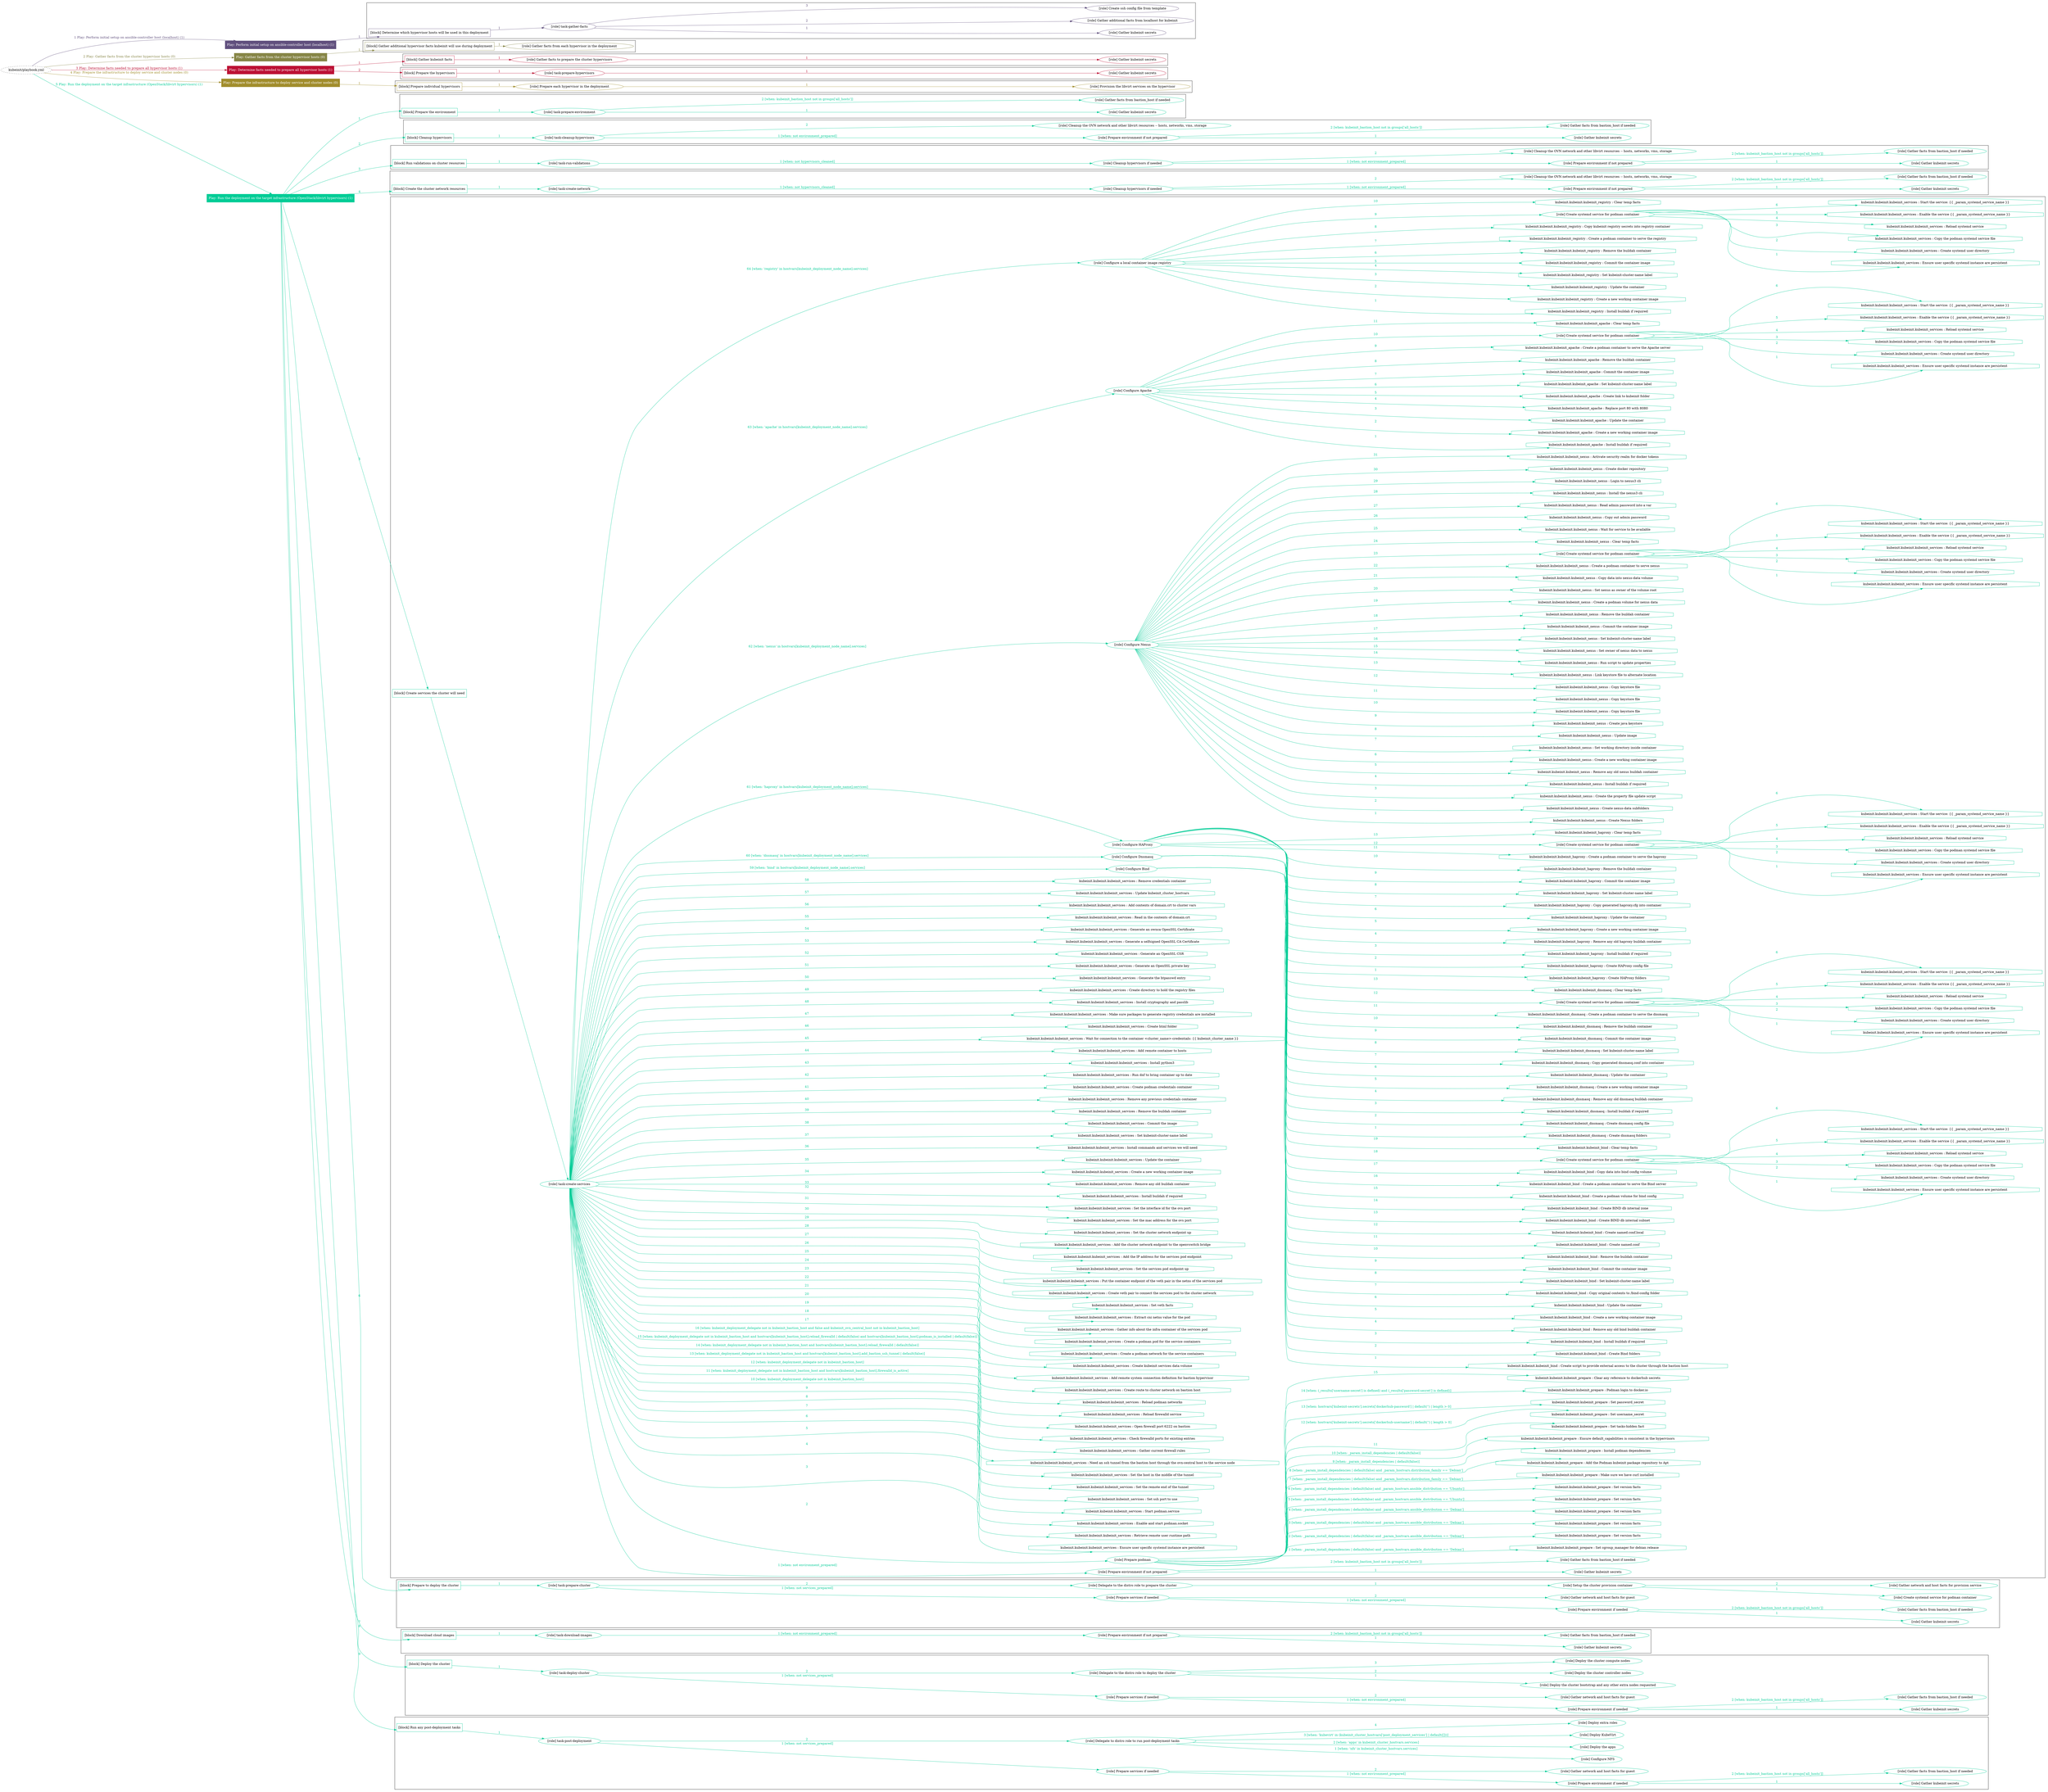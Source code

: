 digraph {
	graph [concentrate=true ordering=in rankdir=LR ratio=fill]
	edge [esep=5 sep=10]
	"kubeinit/playbook.yml" [URL="/home/runner/work/kubeinit/kubeinit/kubeinit/playbook.yml" id=playbook_865b63b5 style=dotted]
	"kubeinit/playbook.yml" -> play_a88e263d [label="1 Play: Perform initial setup on ansible-controller host (localhost) (1)" color="#604f7d" fontcolor="#604f7d" id=edge_play_a88e263d labeltooltip="1 Play: Perform initial setup on ansible-controller host (localhost) (1)" tooltip="1 Play: Perform initial setup on ansible-controller host (localhost) (1)"]
	subgraph "Play: Perform initial setup on ansible-controller host (localhost) (1)" {
		play_a88e263d [label="Play: Perform initial setup on ansible-controller host (localhost) (1)" URL="/home/runner/work/kubeinit/kubeinit/kubeinit/playbook.yml" color="#604f7d" fontcolor="#ffffff" id=play_a88e263d shape=box style=filled tooltip=localhost]
		play_a88e263d -> block_5fa0ba3a [label=1 color="#604f7d" fontcolor="#604f7d" id=edge_block_5fa0ba3a labeltooltip=1 tooltip=1]
		subgraph cluster_block_5fa0ba3a {
			block_5fa0ba3a [label="[block] Determine which hypervisor hosts will be used in this deployment" URL="/home/runner/work/kubeinit/kubeinit/kubeinit/playbook.yml" color="#604f7d" id=block_5fa0ba3a labeltooltip="Determine which hypervisor hosts will be used in this deployment" shape=box tooltip="Determine which hypervisor hosts will be used in this deployment"]
			block_5fa0ba3a -> role_d3330c24 [label="1 " color="#604f7d" fontcolor="#604f7d" id=edge_role_d3330c24 labeltooltip="1 " tooltip="1 "]
			subgraph "task-gather-facts" {
				role_d3330c24 [label="[role] task-gather-facts" URL="/home/runner/work/kubeinit/kubeinit/kubeinit/playbook.yml" color="#604f7d" id=role_d3330c24 tooltip="task-gather-facts"]
				role_d3330c24 -> role_8d17de82 [label="1 " color="#604f7d" fontcolor="#604f7d" id=edge_role_8d17de82 labeltooltip="1 " tooltip="1 "]
				subgraph "Gather kubeinit secrets" {
					role_8d17de82 [label="[role] Gather kubeinit secrets" URL="/home/runner/.ansible/collections/ansible_collections/kubeinit/kubeinit/roles/kubeinit_prepare/tasks/build_hypervisors_group.yml" color="#604f7d" id=role_8d17de82 tooltip="Gather kubeinit secrets"]
				}
				role_d3330c24 -> role_7773e000 [label="2 " color="#604f7d" fontcolor="#604f7d" id=edge_role_7773e000 labeltooltip="2 " tooltip="2 "]
				subgraph "Gather additional facts from localhost for kubeinit" {
					role_7773e000 [label="[role] Gather additional facts from localhost for kubeinit" URL="/home/runner/.ansible/collections/ansible_collections/kubeinit/kubeinit/roles/kubeinit_prepare/tasks/build_hypervisors_group.yml" color="#604f7d" id=role_7773e000 tooltip="Gather additional facts from localhost for kubeinit"]
				}
				role_d3330c24 -> role_733ef2d8 [label="3 " color="#604f7d" fontcolor="#604f7d" id=edge_role_733ef2d8 labeltooltip="3 " tooltip="3 "]
				subgraph "Create ssh config file from template" {
					role_733ef2d8 [label="[role] Create ssh config file from template" URL="/home/runner/.ansible/collections/ansible_collections/kubeinit/kubeinit/roles/kubeinit_prepare/tasks/build_hypervisors_group.yml" color="#604f7d" id=role_733ef2d8 tooltip="Create ssh config file from template"]
				}
			}
		}
	}
	"kubeinit/playbook.yml" -> play_8172a3a2 [label="2 Play: Gather facts from the cluster hypervisor hosts (0)" color="#868546" fontcolor="#868546" id=edge_play_8172a3a2 labeltooltip="2 Play: Gather facts from the cluster hypervisor hosts (0)" tooltip="2 Play: Gather facts from the cluster hypervisor hosts (0)"]
	subgraph "Play: Gather facts from the cluster hypervisor hosts (0)" {
		play_8172a3a2 [label="Play: Gather facts from the cluster hypervisor hosts (0)" URL="/home/runner/work/kubeinit/kubeinit/kubeinit/playbook.yml" color="#868546" fontcolor="#ffffff" id=play_8172a3a2 shape=box style=filled tooltip="Play: Gather facts from the cluster hypervisor hosts (0)"]
		play_8172a3a2 -> block_a66414cc [label=1 color="#868546" fontcolor="#868546" id=edge_block_a66414cc labeltooltip=1 tooltip=1]
		subgraph cluster_block_a66414cc {
			block_a66414cc [label="[block] Gather additional hypervisor facts kubeinit will use during deployment" URL="/home/runner/work/kubeinit/kubeinit/kubeinit/playbook.yml" color="#868546" id=block_a66414cc labeltooltip="Gather additional hypervisor facts kubeinit will use during deployment" shape=box tooltip="Gather additional hypervisor facts kubeinit will use during deployment"]
			block_a66414cc -> role_28c9a6dc [label="1 " color="#868546" fontcolor="#868546" id=edge_role_28c9a6dc labeltooltip="1 " tooltip="1 "]
			subgraph "Gather facts from each hypervisor in the deployment" {
				role_28c9a6dc [label="[role] Gather facts from each hypervisor in the deployment" URL="/home/runner/work/kubeinit/kubeinit/kubeinit/playbook.yml" color="#868546" id=role_28c9a6dc tooltip="Gather facts from each hypervisor in the deployment"]
			}
		}
	}
	"kubeinit/playbook.yml" -> play_ebbe2ca0 [label="3 Play: Determine facts needed to prepare all hypervisor hosts (1)" color="#bc1034" fontcolor="#bc1034" id=edge_play_ebbe2ca0 labeltooltip="3 Play: Determine facts needed to prepare all hypervisor hosts (1)" tooltip="3 Play: Determine facts needed to prepare all hypervisor hosts (1)"]
	subgraph "Play: Determine facts needed to prepare all hypervisor hosts (1)" {
		play_ebbe2ca0 [label="Play: Determine facts needed to prepare all hypervisor hosts (1)" URL="/home/runner/work/kubeinit/kubeinit/kubeinit/playbook.yml" color="#bc1034" fontcolor="#ffffff" id=play_ebbe2ca0 shape=box style=filled tooltip=localhost]
		play_ebbe2ca0 -> block_9ebc9d8c [label=1 color="#bc1034" fontcolor="#bc1034" id=edge_block_9ebc9d8c labeltooltip=1 tooltip=1]
		subgraph cluster_block_9ebc9d8c {
			block_9ebc9d8c [label="[block] Gather kubeinit facts" URL="/home/runner/work/kubeinit/kubeinit/kubeinit/playbook.yml" color="#bc1034" id=block_9ebc9d8c labeltooltip="Gather kubeinit facts" shape=box tooltip="Gather kubeinit facts"]
			block_9ebc9d8c -> role_f6e3689b [label="1 " color="#bc1034" fontcolor="#bc1034" id=edge_role_f6e3689b labeltooltip="1 " tooltip="1 "]
			subgraph "Gather facts to prepare the cluster hypervisors" {
				role_f6e3689b [label="[role] Gather facts to prepare the cluster hypervisors" URL="/home/runner/work/kubeinit/kubeinit/kubeinit/playbook.yml" color="#bc1034" id=role_f6e3689b tooltip="Gather facts to prepare the cluster hypervisors"]
				role_f6e3689b -> role_63adaccd [label="1 " color="#bc1034" fontcolor="#bc1034" id=edge_role_63adaccd labeltooltip="1 " tooltip="1 "]
				subgraph "Gather kubeinit secrets" {
					role_63adaccd [label="[role] Gather kubeinit secrets" URL="/home/runner/.ansible/collections/ansible_collections/kubeinit/kubeinit/roles/kubeinit_prepare/tasks/gather_kubeinit_facts.yml" color="#bc1034" id=role_63adaccd tooltip="Gather kubeinit secrets"]
				}
			}
		}
		play_ebbe2ca0 -> block_6fe8209c [label=2 color="#bc1034" fontcolor="#bc1034" id=edge_block_6fe8209c labeltooltip=2 tooltip=2]
		subgraph cluster_block_6fe8209c {
			block_6fe8209c [label="[block] Prepare the hypervisors" URL="/home/runner/work/kubeinit/kubeinit/kubeinit/playbook.yml" color="#bc1034" id=block_6fe8209c labeltooltip="Prepare the hypervisors" shape=box tooltip="Prepare the hypervisors"]
			block_6fe8209c -> role_c6bb35dc [label="1 " color="#bc1034" fontcolor="#bc1034" id=edge_role_c6bb35dc labeltooltip="1 " tooltip="1 "]
			subgraph "task-prepare-hypervisors" {
				role_c6bb35dc [label="[role] task-prepare-hypervisors" URL="/home/runner/work/kubeinit/kubeinit/kubeinit/playbook.yml" color="#bc1034" id=role_c6bb35dc tooltip="task-prepare-hypervisors"]
				role_c6bb35dc -> role_37c51aa1 [label="1 " color="#bc1034" fontcolor="#bc1034" id=edge_role_37c51aa1 labeltooltip="1 " tooltip="1 "]
				subgraph "Gather kubeinit secrets" {
					role_37c51aa1 [label="[role] Gather kubeinit secrets" URL="/home/runner/.ansible/collections/ansible_collections/kubeinit/kubeinit/roles/kubeinit_prepare/tasks/gather_kubeinit_facts.yml" color="#bc1034" id=role_37c51aa1 tooltip="Gather kubeinit secrets"]
				}
			}
		}
	}
	"kubeinit/playbook.yml" -> play_1125dc45 [label="4 Play: Prepare the infrastructure to deploy service and cluster nodes (0)" color="#a18d2b" fontcolor="#a18d2b" id=edge_play_1125dc45 labeltooltip="4 Play: Prepare the infrastructure to deploy service and cluster nodes (0)" tooltip="4 Play: Prepare the infrastructure to deploy service and cluster nodes (0)"]
	subgraph "Play: Prepare the infrastructure to deploy service and cluster nodes (0)" {
		play_1125dc45 [label="Play: Prepare the infrastructure to deploy service and cluster nodes (0)" URL="/home/runner/work/kubeinit/kubeinit/kubeinit/playbook.yml" color="#a18d2b" fontcolor="#ffffff" id=play_1125dc45 shape=box style=filled tooltip="Play: Prepare the infrastructure to deploy service and cluster nodes (0)"]
		play_1125dc45 -> block_6ee71238 [label=1 color="#a18d2b" fontcolor="#a18d2b" id=edge_block_6ee71238 labeltooltip=1 tooltip=1]
		subgraph cluster_block_6ee71238 {
			block_6ee71238 [label="[block] Prepare individual hypervisors" URL="/home/runner/work/kubeinit/kubeinit/kubeinit/playbook.yml" color="#a18d2b" id=block_6ee71238 labeltooltip="Prepare individual hypervisors" shape=box tooltip="Prepare individual hypervisors"]
			block_6ee71238 -> role_6563336b [label="1 " color="#a18d2b" fontcolor="#a18d2b" id=edge_role_6563336b labeltooltip="1 " tooltip="1 "]
			subgraph "Prepare each hypervisor in the deployment" {
				role_6563336b [label="[role] Prepare each hypervisor in the deployment" URL="/home/runner/work/kubeinit/kubeinit/kubeinit/playbook.yml" color="#a18d2b" id=role_6563336b tooltip="Prepare each hypervisor in the deployment"]
				role_6563336b -> role_4e0c9560 [label="1 " color="#a18d2b" fontcolor="#a18d2b" id=edge_role_4e0c9560 labeltooltip="1 " tooltip="1 "]
				subgraph "Provision the libvirt services on the hypervisor" {
					role_4e0c9560 [label="[role] Provision the libvirt services on the hypervisor" URL="/home/runner/.ansible/collections/ansible_collections/kubeinit/kubeinit/roles/kubeinit_prepare/tasks/prepare_hypervisor.yml" color="#a18d2b" id=role_4e0c9560 tooltip="Provision the libvirt services on the hypervisor"]
				}
			}
		}
	}
	"kubeinit/playbook.yml" -> play_a7a1c404 [label="5 Play: Run the deployment on the target infrastructure (OpenStack/libvirt hypervisors) (1)" color="#00cc96" fontcolor="#00cc96" id=edge_play_a7a1c404 labeltooltip="5 Play: Run the deployment on the target infrastructure (OpenStack/libvirt hypervisors) (1)" tooltip="5 Play: Run the deployment on the target infrastructure (OpenStack/libvirt hypervisors) (1)"]
	subgraph "Play: Run the deployment on the target infrastructure (OpenStack/libvirt hypervisors) (1)" {
		play_a7a1c404 [label="Play: Run the deployment on the target infrastructure (OpenStack/libvirt hypervisors) (1)" URL="/home/runner/work/kubeinit/kubeinit/kubeinit/playbook.yml" color="#00cc96" fontcolor="#ffffff" id=play_a7a1c404 shape=box style=filled tooltip=localhost]
		play_a7a1c404 -> block_ef20b002 [label=1 color="#00cc96" fontcolor="#00cc96" id=edge_block_ef20b002 labeltooltip=1 tooltip=1]
		subgraph cluster_block_ef20b002 {
			block_ef20b002 [label="[block] Prepare the environment" URL="/home/runner/work/kubeinit/kubeinit/kubeinit/playbook.yml" color="#00cc96" id=block_ef20b002 labeltooltip="Prepare the environment" shape=box tooltip="Prepare the environment"]
			block_ef20b002 -> role_6f9199fb [label="1 " color="#00cc96" fontcolor="#00cc96" id=edge_role_6f9199fb labeltooltip="1 " tooltip="1 "]
			subgraph "task-prepare-environment" {
				role_6f9199fb [label="[role] task-prepare-environment" URL="/home/runner/work/kubeinit/kubeinit/kubeinit/playbook.yml" color="#00cc96" id=role_6f9199fb tooltip="task-prepare-environment"]
				role_6f9199fb -> role_45640dd1 [label="1 " color="#00cc96" fontcolor="#00cc96" id=edge_role_45640dd1 labeltooltip="1 " tooltip="1 "]
				subgraph "Gather kubeinit secrets" {
					role_45640dd1 [label="[role] Gather kubeinit secrets" URL="/home/runner/.ansible/collections/ansible_collections/kubeinit/kubeinit/roles/kubeinit_prepare/tasks/gather_kubeinit_facts.yml" color="#00cc96" id=role_45640dd1 tooltip="Gather kubeinit secrets"]
				}
				role_6f9199fb -> role_1015393e [label="2 [when: kubeinit_bastion_host not in groups['all_hosts']]" color="#00cc96" fontcolor="#00cc96" id=edge_role_1015393e labeltooltip="2 [when: kubeinit_bastion_host not in groups['all_hosts']]" tooltip="2 [when: kubeinit_bastion_host not in groups['all_hosts']]"]
				subgraph "Gather facts from bastion_host if needed" {
					role_1015393e [label="[role] Gather facts from bastion_host if needed" URL="/home/runner/.ansible/collections/ansible_collections/kubeinit/kubeinit/roles/kubeinit_prepare/tasks/main.yml" color="#00cc96" id=role_1015393e tooltip="Gather facts from bastion_host if needed"]
				}
			}
		}
		play_a7a1c404 -> block_388f16f2 [label=2 color="#00cc96" fontcolor="#00cc96" id=edge_block_388f16f2 labeltooltip=2 tooltip=2]
		subgraph cluster_block_388f16f2 {
			block_388f16f2 [label="[block] Cleanup hypervisors" URL="/home/runner/work/kubeinit/kubeinit/kubeinit/playbook.yml" color="#00cc96" id=block_388f16f2 labeltooltip="Cleanup hypervisors" shape=box tooltip="Cleanup hypervisors"]
			block_388f16f2 -> role_b95183d2 [label="1 " color="#00cc96" fontcolor="#00cc96" id=edge_role_b95183d2 labeltooltip="1 " tooltip="1 "]
			subgraph "task-cleanup-hypervisors" {
				role_b95183d2 [label="[role] task-cleanup-hypervisors" URL="/home/runner/work/kubeinit/kubeinit/kubeinit/playbook.yml" color="#00cc96" id=role_b95183d2 tooltip="task-cleanup-hypervisors"]
				role_b95183d2 -> role_a2301bb4 [label="1 [when: not environment_prepared]" color="#00cc96" fontcolor="#00cc96" id=edge_role_a2301bb4 labeltooltip="1 [when: not environment_prepared]" tooltip="1 [when: not environment_prepared]"]
				subgraph "Prepare environment if not prepared" {
					role_a2301bb4 [label="[role] Prepare environment if not prepared" URL="/home/runner/.ansible/collections/ansible_collections/kubeinit/kubeinit/roles/kubeinit_libvirt/tasks/cleanup_hypervisors.yml" color="#00cc96" id=role_a2301bb4 tooltip="Prepare environment if not prepared"]
					role_a2301bb4 -> role_1138a9d8 [label="1 " color="#00cc96" fontcolor="#00cc96" id=edge_role_1138a9d8 labeltooltip="1 " tooltip="1 "]
					subgraph "Gather kubeinit secrets" {
						role_1138a9d8 [label="[role] Gather kubeinit secrets" URL="/home/runner/.ansible/collections/ansible_collections/kubeinit/kubeinit/roles/kubeinit_prepare/tasks/gather_kubeinit_facts.yml" color="#00cc96" id=role_1138a9d8 tooltip="Gather kubeinit secrets"]
					}
					role_a2301bb4 -> role_45d993c3 [label="2 [when: kubeinit_bastion_host not in groups['all_hosts']]" color="#00cc96" fontcolor="#00cc96" id=edge_role_45d993c3 labeltooltip="2 [when: kubeinit_bastion_host not in groups['all_hosts']]" tooltip="2 [when: kubeinit_bastion_host not in groups['all_hosts']]"]
					subgraph "Gather facts from bastion_host if needed" {
						role_45d993c3 [label="[role] Gather facts from bastion_host if needed" URL="/home/runner/.ansible/collections/ansible_collections/kubeinit/kubeinit/roles/kubeinit_prepare/tasks/main.yml" color="#00cc96" id=role_45d993c3 tooltip="Gather facts from bastion_host if needed"]
					}
				}
				role_b95183d2 -> role_260c0cc3 [label="2 " color="#00cc96" fontcolor="#00cc96" id=edge_role_260c0cc3 labeltooltip="2 " tooltip="2 "]
				subgraph "Cleanup the OVN network and other libvirt resources -- hosts, networks, vms, storage" {
					role_260c0cc3 [label="[role] Cleanup the OVN network and other libvirt resources -- hosts, networks, vms, storage" URL="/home/runner/.ansible/collections/ansible_collections/kubeinit/kubeinit/roles/kubeinit_libvirt/tasks/cleanup_hypervisors.yml" color="#00cc96" id=role_260c0cc3 tooltip="Cleanup the OVN network and other libvirt resources -- hosts, networks, vms, storage"]
				}
			}
		}
		play_a7a1c404 -> block_6112669b [label=3 color="#00cc96" fontcolor="#00cc96" id=edge_block_6112669b labeltooltip=3 tooltip=3]
		subgraph cluster_block_6112669b {
			block_6112669b [label="[block] Run validations on cluster resources" URL="/home/runner/work/kubeinit/kubeinit/kubeinit/playbook.yml" color="#00cc96" id=block_6112669b labeltooltip="Run validations on cluster resources" shape=box tooltip="Run validations on cluster resources"]
			block_6112669b -> role_af31bca0 [label="1 " color="#00cc96" fontcolor="#00cc96" id=edge_role_af31bca0 labeltooltip="1 " tooltip="1 "]
			subgraph "task-run-validations" {
				role_af31bca0 [label="[role] task-run-validations" URL="/home/runner/work/kubeinit/kubeinit/kubeinit/playbook.yml" color="#00cc96" id=role_af31bca0 tooltip="task-run-validations"]
				role_af31bca0 -> role_9456904e [label="1 [when: not hypervisors_cleaned]" color="#00cc96" fontcolor="#00cc96" id=edge_role_9456904e labeltooltip="1 [when: not hypervisors_cleaned]" tooltip="1 [when: not hypervisors_cleaned]"]
				subgraph "Cleanup hypervisors if needed" {
					role_9456904e [label="[role] Cleanup hypervisors if needed" URL="/home/runner/.ansible/collections/ansible_collections/kubeinit/kubeinit/roles/kubeinit_validations/tasks/main.yml" color="#00cc96" id=role_9456904e tooltip="Cleanup hypervisors if needed"]
					role_9456904e -> role_a8c123fa [label="1 [when: not environment_prepared]" color="#00cc96" fontcolor="#00cc96" id=edge_role_a8c123fa labeltooltip="1 [when: not environment_prepared]" tooltip="1 [when: not environment_prepared]"]
					subgraph "Prepare environment if not prepared" {
						role_a8c123fa [label="[role] Prepare environment if not prepared" URL="/home/runner/.ansible/collections/ansible_collections/kubeinit/kubeinit/roles/kubeinit_libvirt/tasks/cleanup_hypervisors.yml" color="#00cc96" id=role_a8c123fa tooltip="Prepare environment if not prepared"]
						role_a8c123fa -> role_3ba05429 [label="1 " color="#00cc96" fontcolor="#00cc96" id=edge_role_3ba05429 labeltooltip="1 " tooltip="1 "]
						subgraph "Gather kubeinit secrets" {
							role_3ba05429 [label="[role] Gather kubeinit secrets" URL="/home/runner/.ansible/collections/ansible_collections/kubeinit/kubeinit/roles/kubeinit_prepare/tasks/gather_kubeinit_facts.yml" color="#00cc96" id=role_3ba05429 tooltip="Gather kubeinit secrets"]
						}
						role_a8c123fa -> role_7b4f655b [label="2 [when: kubeinit_bastion_host not in groups['all_hosts']]" color="#00cc96" fontcolor="#00cc96" id=edge_role_7b4f655b labeltooltip="2 [when: kubeinit_bastion_host not in groups['all_hosts']]" tooltip="2 [when: kubeinit_bastion_host not in groups['all_hosts']]"]
						subgraph "Gather facts from bastion_host if needed" {
							role_7b4f655b [label="[role] Gather facts from bastion_host if needed" URL="/home/runner/.ansible/collections/ansible_collections/kubeinit/kubeinit/roles/kubeinit_prepare/tasks/main.yml" color="#00cc96" id=role_7b4f655b tooltip="Gather facts from bastion_host if needed"]
						}
					}
					role_9456904e -> role_9ac4a8ce [label="2 " color="#00cc96" fontcolor="#00cc96" id=edge_role_9ac4a8ce labeltooltip="2 " tooltip="2 "]
					subgraph "Cleanup the OVN network and other libvirt resources -- hosts, networks, vms, storage" {
						role_9ac4a8ce [label="[role] Cleanup the OVN network and other libvirt resources -- hosts, networks, vms, storage" URL="/home/runner/.ansible/collections/ansible_collections/kubeinit/kubeinit/roles/kubeinit_libvirt/tasks/cleanup_hypervisors.yml" color="#00cc96" id=role_9ac4a8ce tooltip="Cleanup the OVN network and other libvirt resources -- hosts, networks, vms, storage"]
					}
				}
			}
		}
		play_a7a1c404 -> block_dcb05fa5 [label=4 color="#00cc96" fontcolor="#00cc96" id=edge_block_dcb05fa5 labeltooltip=4 tooltip=4]
		subgraph cluster_block_dcb05fa5 {
			block_dcb05fa5 [label="[block] Create the cluster network resources" URL="/home/runner/work/kubeinit/kubeinit/kubeinit/playbook.yml" color="#00cc96" id=block_dcb05fa5 labeltooltip="Create the cluster network resources" shape=box tooltip="Create the cluster network resources"]
			block_dcb05fa5 -> role_92986b52 [label="1 " color="#00cc96" fontcolor="#00cc96" id=edge_role_92986b52 labeltooltip="1 " tooltip="1 "]
			subgraph "task-create-network" {
				role_92986b52 [label="[role] task-create-network" URL="/home/runner/work/kubeinit/kubeinit/kubeinit/playbook.yml" color="#00cc96" id=role_92986b52 tooltip="task-create-network"]
				role_92986b52 -> role_5d615eb4 [label="1 [when: not hypervisors_cleaned]" color="#00cc96" fontcolor="#00cc96" id=edge_role_5d615eb4 labeltooltip="1 [when: not hypervisors_cleaned]" tooltip="1 [when: not hypervisors_cleaned]"]
				subgraph "Cleanup hypervisors if needed" {
					role_5d615eb4 [label="[role] Cleanup hypervisors if needed" URL="/home/runner/.ansible/collections/ansible_collections/kubeinit/kubeinit/roles/kubeinit_libvirt/tasks/create_network.yml" color="#00cc96" id=role_5d615eb4 tooltip="Cleanup hypervisors if needed"]
					role_5d615eb4 -> role_fa5ad569 [label="1 [when: not environment_prepared]" color="#00cc96" fontcolor="#00cc96" id=edge_role_fa5ad569 labeltooltip="1 [when: not environment_prepared]" tooltip="1 [when: not environment_prepared]"]
					subgraph "Prepare environment if not prepared" {
						role_fa5ad569 [label="[role] Prepare environment if not prepared" URL="/home/runner/.ansible/collections/ansible_collections/kubeinit/kubeinit/roles/kubeinit_libvirt/tasks/cleanup_hypervisors.yml" color="#00cc96" id=role_fa5ad569 tooltip="Prepare environment if not prepared"]
						role_fa5ad569 -> role_ac795974 [label="1 " color="#00cc96" fontcolor="#00cc96" id=edge_role_ac795974 labeltooltip="1 " tooltip="1 "]
						subgraph "Gather kubeinit secrets" {
							role_ac795974 [label="[role] Gather kubeinit secrets" URL="/home/runner/.ansible/collections/ansible_collections/kubeinit/kubeinit/roles/kubeinit_prepare/tasks/gather_kubeinit_facts.yml" color="#00cc96" id=role_ac795974 tooltip="Gather kubeinit secrets"]
						}
						role_fa5ad569 -> role_88e3109d [label="2 [when: kubeinit_bastion_host not in groups['all_hosts']]" color="#00cc96" fontcolor="#00cc96" id=edge_role_88e3109d labeltooltip="2 [when: kubeinit_bastion_host not in groups['all_hosts']]" tooltip="2 [when: kubeinit_bastion_host not in groups['all_hosts']]"]
						subgraph "Gather facts from bastion_host if needed" {
							role_88e3109d [label="[role] Gather facts from bastion_host if needed" URL="/home/runner/.ansible/collections/ansible_collections/kubeinit/kubeinit/roles/kubeinit_prepare/tasks/main.yml" color="#00cc96" id=role_88e3109d tooltip="Gather facts from bastion_host if needed"]
						}
					}
					role_5d615eb4 -> role_98c1b8bf [label="2 " color="#00cc96" fontcolor="#00cc96" id=edge_role_98c1b8bf labeltooltip="2 " tooltip="2 "]
					subgraph "Cleanup the OVN network and other libvirt resources -- hosts, networks, vms, storage" {
						role_98c1b8bf [label="[role] Cleanup the OVN network and other libvirt resources -- hosts, networks, vms, storage" URL="/home/runner/.ansible/collections/ansible_collections/kubeinit/kubeinit/roles/kubeinit_libvirt/tasks/cleanup_hypervisors.yml" color="#00cc96" id=role_98c1b8bf tooltip="Cleanup the OVN network and other libvirt resources -- hosts, networks, vms, storage"]
					}
				}
			}
		}
		play_a7a1c404 -> block_eadbdfa8 [label=5 color="#00cc96" fontcolor="#00cc96" id=edge_block_eadbdfa8 labeltooltip=5 tooltip=5]
		subgraph cluster_block_eadbdfa8 {
			block_eadbdfa8 [label="[block] Create services the cluster will need" URL="/home/runner/work/kubeinit/kubeinit/kubeinit/playbook.yml" color="#00cc96" id=block_eadbdfa8 labeltooltip="Create services the cluster will need" shape=box tooltip="Create services the cluster will need"]
			block_eadbdfa8 -> role_1fbf5a1e [label="1 " color="#00cc96" fontcolor="#00cc96" id=edge_role_1fbf5a1e labeltooltip="1 " tooltip="1 "]
			subgraph "task-create-services" {
				role_1fbf5a1e [label="[role] task-create-services" URL="/home/runner/work/kubeinit/kubeinit/kubeinit/playbook.yml" color="#00cc96" id=role_1fbf5a1e tooltip="task-create-services"]
				role_1fbf5a1e -> role_41a8f751 [label="1 [when: not environment_prepared]" color="#00cc96" fontcolor="#00cc96" id=edge_role_41a8f751 labeltooltip="1 [when: not environment_prepared]" tooltip="1 [when: not environment_prepared]"]
				subgraph "Prepare environment if not prepared" {
					role_41a8f751 [label="[role] Prepare environment if not prepared" URL="/home/runner/.ansible/collections/ansible_collections/kubeinit/kubeinit/roles/kubeinit_services/tasks/main.yml" color="#00cc96" id=role_41a8f751 tooltip="Prepare environment if not prepared"]
					role_41a8f751 -> role_4c720bcb [label="1 " color="#00cc96" fontcolor="#00cc96" id=edge_role_4c720bcb labeltooltip="1 " tooltip="1 "]
					subgraph "Gather kubeinit secrets" {
						role_4c720bcb [label="[role] Gather kubeinit secrets" URL="/home/runner/.ansible/collections/ansible_collections/kubeinit/kubeinit/roles/kubeinit_prepare/tasks/gather_kubeinit_facts.yml" color="#00cc96" id=role_4c720bcb tooltip="Gather kubeinit secrets"]
					}
					role_41a8f751 -> role_334219f1 [label="2 [when: kubeinit_bastion_host not in groups['all_hosts']]" color="#00cc96" fontcolor="#00cc96" id=edge_role_334219f1 labeltooltip="2 [when: kubeinit_bastion_host not in groups['all_hosts']]" tooltip="2 [when: kubeinit_bastion_host not in groups['all_hosts']]"]
					subgraph "Gather facts from bastion_host if needed" {
						role_334219f1 [label="[role] Gather facts from bastion_host if needed" URL="/home/runner/.ansible/collections/ansible_collections/kubeinit/kubeinit/roles/kubeinit_prepare/tasks/main.yml" color="#00cc96" id=role_334219f1 tooltip="Gather facts from bastion_host if needed"]
					}
				}
				role_1fbf5a1e -> role_7d2fb445 [label="2 " color="#00cc96" fontcolor="#00cc96" id=edge_role_7d2fb445 labeltooltip="2 " tooltip="2 "]
				subgraph "Prepare podman" {
					role_7d2fb445 [label="[role] Prepare podman" URL="/home/runner/.ansible/collections/ansible_collections/kubeinit/kubeinit/roles/kubeinit_services/tasks/00_create_service_pod.yml" color="#00cc96" id=role_7d2fb445 tooltip="Prepare podman"]
					task_0fe80ecb [label="kubeinit.kubeinit.kubeinit_prepare : Set cgroup_manager for debian release" URL="/home/runner/.ansible/collections/ansible_collections/kubeinit/kubeinit/roles/kubeinit_prepare/tasks/prepare_podman.yml" color="#00cc96" id=task_0fe80ecb shape=octagon tooltip="kubeinit.kubeinit.kubeinit_prepare : Set cgroup_manager for debian release"]
					role_7d2fb445 -> task_0fe80ecb [label="1 [when: _param_install_dependencies | default(false) and _param_hostvars.ansible_distribution == 'Debian']" color="#00cc96" fontcolor="#00cc96" id=edge_task_0fe80ecb labeltooltip="1 [when: _param_install_dependencies | default(false) and _param_hostvars.ansible_distribution == 'Debian']" tooltip="1 [when: _param_install_dependencies | default(false) and _param_hostvars.ansible_distribution == 'Debian']"]
					task_bc7123a8 [label="kubeinit.kubeinit.kubeinit_prepare : Set version facts" URL="/home/runner/.ansible/collections/ansible_collections/kubeinit/kubeinit/roles/kubeinit_prepare/tasks/prepare_podman.yml" color="#00cc96" id=task_bc7123a8 shape=octagon tooltip="kubeinit.kubeinit.kubeinit_prepare : Set version facts"]
					role_7d2fb445 -> task_bc7123a8 [label="2 [when: _param_install_dependencies | default(false) and _param_hostvars.ansible_distribution == 'Debian']" color="#00cc96" fontcolor="#00cc96" id=edge_task_bc7123a8 labeltooltip="2 [when: _param_install_dependencies | default(false) and _param_hostvars.ansible_distribution == 'Debian']" tooltip="2 [when: _param_install_dependencies | default(false) and _param_hostvars.ansible_distribution == 'Debian']"]
					task_a9576c91 [label="kubeinit.kubeinit.kubeinit_prepare : Set version facts" URL="/home/runner/.ansible/collections/ansible_collections/kubeinit/kubeinit/roles/kubeinit_prepare/tasks/prepare_podman.yml" color="#00cc96" id=task_a9576c91 shape=octagon tooltip="kubeinit.kubeinit.kubeinit_prepare : Set version facts"]
					role_7d2fb445 -> task_a9576c91 [label="3 [when: _param_install_dependencies | default(false) and _param_hostvars.ansible_distribution == 'Debian']" color="#00cc96" fontcolor="#00cc96" id=edge_task_a9576c91 labeltooltip="3 [when: _param_install_dependencies | default(false) and _param_hostvars.ansible_distribution == 'Debian']" tooltip="3 [when: _param_install_dependencies | default(false) and _param_hostvars.ansible_distribution == 'Debian']"]
					task_2ad0f07a [label="kubeinit.kubeinit.kubeinit_prepare : Set version facts" URL="/home/runner/.ansible/collections/ansible_collections/kubeinit/kubeinit/roles/kubeinit_prepare/tasks/prepare_podman.yml" color="#00cc96" id=task_2ad0f07a shape=octagon tooltip="kubeinit.kubeinit.kubeinit_prepare : Set version facts"]
					role_7d2fb445 -> task_2ad0f07a [label="4 [when: _param_install_dependencies | default(false) and _param_hostvars.ansible_distribution == 'Debian']" color="#00cc96" fontcolor="#00cc96" id=edge_task_2ad0f07a labeltooltip="4 [when: _param_install_dependencies | default(false) and _param_hostvars.ansible_distribution == 'Debian']" tooltip="4 [when: _param_install_dependencies | default(false) and _param_hostvars.ansible_distribution == 'Debian']"]
					task_b40835a2 [label="kubeinit.kubeinit.kubeinit_prepare : Set version facts" URL="/home/runner/.ansible/collections/ansible_collections/kubeinit/kubeinit/roles/kubeinit_prepare/tasks/prepare_podman.yml" color="#00cc96" id=task_b40835a2 shape=octagon tooltip="kubeinit.kubeinit.kubeinit_prepare : Set version facts"]
					role_7d2fb445 -> task_b40835a2 [label="5 [when: _param_install_dependencies | default(false) and _param_hostvars.ansible_distribution == 'Ubuntu']" color="#00cc96" fontcolor="#00cc96" id=edge_task_b40835a2 labeltooltip="5 [when: _param_install_dependencies | default(false) and _param_hostvars.ansible_distribution == 'Ubuntu']" tooltip="5 [when: _param_install_dependencies | default(false) and _param_hostvars.ansible_distribution == 'Ubuntu']"]
					task_364ca9f4 [label="kubeinit.kubeinit.kubeinit_prepare : Set version facts" URL="/home/runner/.ansible/collections/ansible_collections/kubeinit/kubeinit/roles/kubeinit_prepare/tasks/prepare_podman.yml" color="#00cc96" id=task_364ca9f4 shape=octagon tooltip="kubeinit.kubeinit.kubeinit_prepare : Set version facts"]
					role_7d2fb445 -> task_364ca9f4 [label="6 [when: _param_install_dependencies | default(false) and _param_hostvars.ansible_distribution == 'Ubuntu']" color="#00cc96" fontcolor="#00cc96" id=edge_task_364ca9f4 labeltooltip="6 [when: _param_install_dependencies | default(false) and _param_hostvars.ansible_distribution == 'Ubuntu']" tooltip="6 [when: _param_install_dependencies | default(false) and _param_hostvars.ansible_distribution == 'Ubuntu']"]
					task_bffdba87 [label="kubeinit.kubeinit.kubeinit_prepare : Make sure we have curl installed" URL="/home/runner/.ansible/collections/ansible_collections/kubeinit/kubeinit/roles/kubeinit_prepare/tasks/prepare_podman.yml" color="#00cc96" id=task_bffdba87 shape=octagon tooltip="kubeinit.kubeinit.kubeinit_prepare : Make sure we have curl installed"]
					role_7d2fb445 -> task_bffdba87 [label="7 [when: _param_install_dependencies | default(false) and _param_hostvars.distribution_family == 'Debian']" color="#00cc96" fontcolor="#00cc96" id=edge_task_bffdba87 labeltooltip="7 [when: _param_install_dependencies | default(false) and _param_hostvars.distribution_family == 'Debian']" tooltip="7 [when: _param_install_dependencies | default(false) and _param_hostvars.distribution_family == 'Debian']"]
					task_d8d396ab [label="kubeinit.kubeinit.kubeinit_prepare : Add the Podman kubeinit package repository to Apt" URL="/home/runner/.ansible/collections/ansible_collections/kubeinit/kubeinit/roles/kubeinit_prepare/tasks/prepare_podman.yml" color="#00cc96" id=task_d8d396ab shape=octagon tooltip="kubeinit.kubeinit.kubeinit_prepare : Add the Podman kubeinit package repository to Apt"]
					role_7d2fb445 -> task_d8d396ab [label="8 [when: _param_install_dependencies | default(false) and _param_hostvars.distribution_family == 'Debian']" color="#00cc96" fontcolor="#00cc96" id=edge_task_d8d396ab labeltooltip="8 [when: _param_install_dependencies | default(false) and _param_hostvars.distribution_family == 'Debian']" tooltip="8 [when: _param_install_dependencies | default(false) and _param_hostvars.distribution_family == 'Debian']"]
					task_76873f5b [label="kubeinit.kubeinit.kubeinit_prepare : Install podman dependencies" URL="/home/runner/.ansible/collections/ansible_collections/kubeinit/kubeinit/roles/kubeinit_prepare/tasks/prepare_podman.yml" color="#00cc96" id=task_76873f5b shape=octagon tooltip="kubeinit.kubeinit.kubeinit_prepare : Install podman dependencies"]
					role_7d2fb445 -> task_76873f5b [label="9 [when: _param_install_dependencies | default(false)]" color="#00cc96" fontcolor="#00cc96" id=edge_task_76873f5b labeltooltip="9 [when: _param_install_dependencies | default(false)]" tooltip="9 [when: _param_install_dependencies | default(false)]"]
					task_b54092e1 [label="kubeinit.kubeinit.kubeinit_prepare : Ensure default_capabilities is consistent in the hypervisors" URL="/home/runner/.ansible/collections/ansible_collections/kubeinit/kubeinit/roles/kubeinit_prepare/tasks/prepare_podman.yml" color="#00cc96" id=task_b54092e1 shape=octagon tooltip="kubeinit.kubeinit.kubeinit_prepare : Ensure default_capabilities is consistent in the hypervisors"]
					role_7d2fb445 -> task_b54092e1 [label="10 [when: _param_install_dependencies | default(false)]" color="#00cc96" fontcolor="#00cc96" id=edge_task_b54092e1 labeltooltip="10 [when: _param_install_dependencies | default(false)]" tooltip="10 [when: _param_install_dependencies | default(false)]"]
					task_16cfc318 [label="kubeinit.kubeinit.kubeinit_prepare : Set tasks-hidden fact" URL="/home/runner/.ansible/collections/ansible_collections/kubeinit/kubeinit/roles/kubeinit_prepare/tasks/prepare_podman.yml" color="#00cc96" id=task_16cfc318 shape=octagon tooltip="kubeinit.kubeinit.kubeinit_prepare : Set tasks-hidden fact"]
					role_7d2fb445 -> task_16cfc318 [label="11 " color="#00cc96" fontcolor="#00cc96" id=edge_task_16cfc318 labeltooltip="11 " tooltip="11 "]
					task_2c4284cd [label="kubeinit.kubeinit.kubeinit_prepare : Set username_secret" URL="/home/runner/.ansible/collections/ansible_collections/kubeinit/kubeinit/roles/kubeinit_prepare/tasks/prepare_podman.yml" color="#00cc96" id=task_2c4284cd shape=octagon tooltip="kubeinit.kubeinit.kubeinit_prepare : Set username_secret"]
					role_7d2fb445 -> task_2c4284cd [label="12 [when: hostvars['kubeinit-secrets'].secrets['dockerhub-username'] | default('') | length > 0]" color="#00cc96" fontcolor="#00cc96" id=edge_task_2c4284cd labeltooltip="12 [when: hostvars['kubeinit-secrets'].secrets['dockerhub-username'] | default('') | length > 0]" tooltip="12 [when: hostvars['kubeinit-secrets'].secrets['dockerhub-username'] | default('') | length > 0]"]
					task_310689d3 [label="kubeinit.kubeinit.kubeinit_prepare : Set password_secret" URL="/home/runner/.ansible/collections/ansible_collections/kubeinit/kubeinit/roles/kubeinit_prepare/tasks/prepare_podman.yml" color="#00cc96" id=task_310689d3 shape=octagon tooltip="kubeinit.kubeinit.kubeinit_prepare : Set password_secret"]
					role_7d2fb445 -> task_310689d3 [label="13 [when: hostvars['kubeinit-secrets'].secrets['dockerhub-password'] | default('') | length > 0]" color="#00cc96" fontcolor="#00cc96" id=edge_task_310689d3 labeltooltip="13 [when: hostvars['kubeinit-secrets'].secrets['dockerhub-password'] | default('') | length > 0]" tooltip="13 [when: hostvars['kubeinit-secrets'].secrets['dockerhub-password'] | default('') | length > 0]"]
					task_d4a44ebf [label="kubeinit.kubeinit.kubeinit_prepare : Podman login to docker.io" URL="/home/runner/.ansible/collections/ansible_collections/kubeinit/kubeinit/roles/kubeinit_prepare/tasks/prepare_podman.yml" color="#00cc96" id=task_d4a44ebf shape=octagon tooltip="kubeinit.kubeinit.kubeinit_prepare : Podman login to docker.io"]
					role_7d2fb445 -> task_d4a44ebf [label="14 [when: (_results['username-secret'] is defined) and (_results['password-secret'] is defined)]" color="#00cc96" fontcolor="#00cc96" id=edge_task_d4a44ebf labeltooltip="14 [when: (_results['username-secret'] is defined) and (_results['password-secret'] is defined)]" tooltip="14 [when: (_results['username-secret'] is defined) and (_results['password-secret'] is defined)]"]
					task_c9c4992e [label="kubeinit.kubeinit.kubeinit_prepare : Clear any reference to dockerhub secrets" URL="/home/runner/.ansible/collections/ansible_collections/kubeinit/kubeinit/roles/kubeinit_prepare/tasks/prepare_podman.yml" color="#00cc96" id=task_c9c4992e shape=octagon tooltip="kubeinit.kubeinit.kubeinit_prepare : Clear any reference to dockerhub secrets"]
					role_7d2fb445 -> task_c9c4992e [label="15 " color="#00cc96" fontcolor="#00cc96" id=edge_task_c9c4992e labeltooltip="15 " tooltip="15 "]
				}
				task_2f6156da [label="kubeinit.kubeinit.kubeinit_services : Ensure user specific systemd instance are persistent" URL="/home/runner/.ansible/collections/ansible_collections/kubeinit/kubeinit/roles/kubeinit_services/tasks/00_create_service_pod.yml" color="#00cc96" id=task_2f6156da shape=octagon tooltip="kubeinit.kubeinit.kubeinit_services : Ensure user specific systemd instance are persistent"]
				role_1fbf5a1e -> task_2f6156da [label="3 " color="#00cc96" fontcolor="#00cc96" id=edge_task_2f6156da labeltooltip="3 " tooltip="3 "]
				task_5da83eca [label="kubeinit.kubeinit.kubeinit_services : Retrieve remote user runtime path" URL="/home/runner/.ansible/collections/ansible_collections/kubeinit/kubeinit/roles/kubeinit_services/tasks/00_create_service_pod.yml" color="#00cc96" id=task_5da83eca shape=octagon tooltip="kubeinit.kubeinit.kubeinit_services : Retrieve remote user runtime path"]
				role_1fbf5a1e -> task_5da83eca [label="4 " color="#00cc96" fontcolor="#00cc96" id=edge_task_5da83eca labeltooltip="4 " tooltip="4 "]
				task_c28d7ced [label="kubeinit.kubeinit.kubeinit_services : Enable and start podman.socket" URL="/home/runner/.ansible/collections/ansible_collections/kubeinit/kubeinit/roles/kubeinit_services/tasks/00_create_service_pod.yml" color="#00cc96" id=task_c28d7ced shape=octagon tooltip="kubeinit.kubeinit.kubeinit_services : Enable and start podman.socket"]
				role_1fbf5a1e -> task_c28d7ced [label="5 " color="#00cc96" fontcolor="#00cc96" id=edge_task_c28d7ced labeltooltip="5 " tooltip="5 "]
				task_6ae1111b [label="kubeinit.kubeinit.kubeinit_services : Start podman.service" URL="/home/runner/.ansible/collections/ansible_collections/kubeinit/kubeinit/roles/kubeinit_services/tasks/00_create_service_pod.yml" color="#00cc96" id=task_6ae1111b shape=octagon tooltip="kubeinit.kubeinit.kubeinit_services : Start podman.service"]
				role_1fbf5a1e -> task_6ae1111b [label="6 " color="#00cc96" fontcolor="#00cc96" id=edge_task_6ae1111b labeltooltip="6 " tooltip="6 "]
				task_633c43f3 [label="kubeinit.kubeinit.kubeinit_services : Set ssh port to use" URL="/home/runner/.ansible/collections/ansible_collections/kubeinit/kubeinit/roles/kubeinit_services/tasks/00_create_service_pod.yml" color="#00cc96" id=task_633c43f3 shape=octagon tooltip="kubeinit.kubeinit.kubeinit_services : Set ssh port to use"]
				role_1fbf5a1e -> task_633c43f3 [label="7 " color="#00cc96" fontcolor="#00cc96" id=edge_task_633c43f3 labeltooltip="7 " tooltip="7 "]
				task_ee36af42 [label="kubeinit.kubeinit.kubeinit_services : Set the remote end of the tunnel" URL="/home/runner/.ansible/collections/ansible_collections/kubeinit/kubeinit/roles/kubeinit_services/tasks/00_create_service_pod.yml" color="#00cc96" id=task_ee36af42 shape=octagon tooltip="kubeinit.kubeinit.kubeinit_services : Set the remote end of the tunnel"]
				role_1fbf5a1e -> task_ee36af42 [label="8 " color="#00cc96" fontcolor="#00cc96" id=edge_task_ee36af42 labeltooltip="8 " tooltip="8 "]
				task_d0c65183 [label="kubeinit.kubeinit.kubeinit_services : Set the host in the middle of the tunnel" URL="/home/runner/.ansible/collections/ansible_collections/kubeinit/kubeinit/roles/kubeinit_services/tasks/00_create_service_pod.yml" color="#00cc96" id=task_d0c65183 shape=octagon tooltip="kubeinit.kubeinit.kubeinit_services : Set the host in the middle of the tunnel"]
				role_1fbf5a1e -> task_d0c65183 [label="9 " color="#00cc96" fontcolor="#00cc96" id=edge_task_d0c65183 labeltooltip="9 " tooltip="9 "]
				task_549790af [label="kubeinit.kubeinit.kubeinit_services : Need an ssh tunnel from the bastion host through the ovn-central host to the service node" URL="/home/runner/.ansible/collections/ansible_collections/kubeinit/kubeinit/roles/kubeinit_services/tasks/00_create_service_pod.yml" color="#00cc96" id=task_549790af shape=octagon tooltip="kubeinit.kubeinit.kubeinit_services : Need an ssh tunnel from the bastion host through the ovn-central host to the service node"]
				role_1fbf5a1e -> task_549790af [label="10 [when: kubeinit_deployment_delegate not in kubeinit_bastion_host]" color="#00cc96" fontcolor="#00cc96" id=edge_task_549790af labeltooltip="10 [when: kubeinit_deployment_delegate not in kubeinit_bastion_host]" tooltip="10 [when: kubeinit_deployment_delegate not in kubeinit_bastion_host]"]
				task_3689e303 [label="kubeinit.kubeinit.kubeinit_services : Gather current firewall rules" URL="/home/runner/.ansible/collections/ansible_collections/kubeinit/kubeinit/roles/kubeinit_services/tasks/00_create_service_pod.yml" color="#00cc96" id=task_3689e303 shape=octagon tooltip="kubeinit.kubeinit.kubeinit_services : Gather current firewall rules"]
				role_1fbf5a1e -> task_3689e303 [label="11 [when: kubeinit_deployment_delegate not in kubeinit_bastion_host and hostvars[kubeinit_bastion_host].firewalld_is_active]" color="#00cc96" fontcolor="#00cc96" id=edge_task_3689e303 labeltooltip="11 [when: kubeinit_deployment_delegate not in kubeinit_bastion_host and hostvars[kubeinit_bastion_host].firewalld_is_active]" tooltip="11 [when: kubeinit_deployment_delegate not in kubeinit_bastion_host and hostvars[kubeinit_bastion_host].firewalld_is_active]"]
				task_4e0a9606 [label="kubeinit.kubeinit.kubeinit_services : Check firewalld ports for existing entries" URL="/home/runner/.ansible/collections/ansible_collections/kubeinit/kubeinit/roles/kubeinit_services/tasks/00_create_service_pod.yml" color="#00cc96" id=task_4e0a9606 shape=octagon tooltip="kubeinit.kubeinit.kubeinit_services : Check firewalld ports for existing entries"]
				role_1fbf5a1e -> task_4e0a9606 [label="12 [when: kubeinit_deployment_delegate not in kubeinit_bastion_host]" color="#00cc96" fontcolor="#00cc96" id=edge_task_4e0a9606 labeltooltip="12 [when: kubeinit_deployment_delegate not in kubeinit_bastion_host]" tooltip="12 [when: kubeinit_deployment_delegate not in kubeinit_bastion_host]"]
				task_fdfe113e [label="kubeinit.kubeinit.kubeinit_services : Open firewall port 6222 on bastion" URL="/home/runner/.ansible/collections/ansible_collections/kubeinit/kubeinit/roles/kubeinit_services/tasks/00_create_service_pod.yml" color="#00cc96" id=task_fdfe113e shape=octagon tooltip="kubeinit.kubeinit.kubeinit_services : Open firewall port 6222 on bastion"]
				role_1fbf5a1e -> task_fdfe113e [label="13 [when: kubeinit_deployment_delegate not in kubeinit_bastion_host and hostvars[kubeinit_bastion_host].add_bastion_ssh_tunnel | default(false)]" color="#00cc96" fontcolor="#00cc96" id=edge_task_fdfe113e labeltooltip="13 [when: kubeinit_deployment_delegate not in kubeinit_bastion_host and hostvars[kubeinit_bastion_host].add_bastion_ssh_tunnel | default(false)]" tooltip="13 [when: kubeinit_deployment_delegate not in kubeinit_bastion_host and hostvars[kubeinit_bastion_host].add_bastion_ssh_tunnel | default(false)]"]
				task_65aa2a81 [label="kubeinit.kubeinit.kubeinit_services : Reload firewalld service" URL="/home/runner/.ansible/collections/ansible_collections/kubeinit/kubeinit/roles/kubeinit_services/tasks/00_create_service_pod.yml" color="#00cc96" id=task_65aa2a81 shape=octagon tooltip="kubeinit.kubeinit.kubeinit_services : Reload firewalld service"]
				role_1fbf5a1e -> task_65aa2a81 [label="14 [when: kubeinit_deployment_delegate not in kubeinit_bastion_host and hostvars[kubeinit_bastion_host].reload_firewalld | default(false)]" color="#00cc96" fontcolor="#00cc96" id=edge_task_65aa2a81 labeltooltip="14 [when: kubeinit_deployment_delegate not in kubeinit_bastion_host and hostvars[kubeinit_bastion_host].reload_firewalld | default(false)]" tooltip="14 [when: kubeinit_deployment_delegate not in kubeinit_bastion_host and hostvars[kubeinit_bastion_host].reload_firewalld | default(false)]"]
				task_25119786 [label="kubeinit.kubeinit.kubeinit_services : Reload podman networks" URL="/home/runner/.ansible/collections/ansible_collections/kubeinit/kubeinit/roles/kubeinit_services/tasks/00_create_service_pod.yml" color="#00cc96" id=task_25119786 shape=octagon tooltip="kubeinit.kubeinit.kubeinit_services : Reload podman networks"]
				role_1fbf5a1e -> task_25119786 [label="15 [when: kubeinit_deployment_delegate not in kubeinit_bastion_host and hostvars[kubeinit_bastion_host].reload_firewalld | default(false) and hostvars[kubeinit_bastion_host].podman_is_installed | default(false)]" color="#00cc96" fontcolor="#00cc96" id=edge_task_25119786 labeltooltip="15 [when: kubeinit_deployment_delegate not in kubeinit_bastion_host and hostvars[kubeinit_bastion_host].reload_firewalld | default(false) and hostvars[kubeinit_bastion_host].podman_is_installed | default(false)]" tooltip="15 [when: kubeinit_deployment_delegate not in kubeinit_bastion_host and hostvars[kubeinit_bastion_host].reload_firewalld | default(false) and hostvars[kubeinit_bastion_host].podman_is_installed | default(false)]"]
				task_d553fbf8 [label="kubeinit.kubeinit.kubeinit_services : Create route to cluster network on bastion host" URL="/home/runner/.ansible/collections/ansible_collections/kubeinit/kubeinit/roles/kubeinit_services/tasks/00_create_service_pod.yml" color="#00cc96" id=task_d553fbf8 shape=octagon tooltip="kubeinit.kubeinit.kubeinit_services : Create route to cluster network on bastion host"]
				role_1fbf5a1e -> task_d553fbf8 [label="16 [when: kubeinit_deployment_delegate not in kubeinit_bastion_host and false and kubeinit_ovn_central_host not in kubeinit_bastion_host]" color="#00cc96" fontcolor="#00cc96" id=edge_task_d553fbf8 labeltooltip="16 [when: kubeinit_deployment_delegate not in kubeinit_bastion_host and false and kubeinit_ovn_central_host not in kubeinit_bastion_host]" tooltip="16 [when: kubeinit_deployment_delegate not in kubeinit_bastion_host and false and kubeinit_ovn_central_host not in kubeinit_bastion_host]"]
				task_d43e5825 [label="kubeinit.kubeinit.kubeinit_services : Add remote system connection definition for bastion hypervisor" URL="/home/runner/.ansible/collections/ansible_collections/kubeinit/kubeinit/roles/kubeinit_services/tasks/00_create_service_pod.yml" color="#00cc96" id=task_d43e5825 shape=octagon tooltip="kubeinit.kubeinit.kubeinit_services : Add remote system connection definition for bastion hypervisor"]
				role_1fbf5a1e -> task_d43e5825 [label="17 " color="#00cc96" fontcolor="#00cc96" id=edge_task_d43e5825 labeltooltip="17 " tooltip="17 "]
				task_75b8bf9b [label="kubeinit.kubeinit.kubeinit_services : Create kubeinit services data volume" URL="/home/runner/.ansible/collections/ansible_collections/kubeinit/kubeinit/roles/kubeinit_services/tasks/00_create_service_pod.yml" color="#00cc96" id=task_75b8bf9b shape=octagon tooltip="kubeinit.kubeinit.kubeinit_services : Create kubeinit services data volume"]
				role_1fbf5a1e -> task_75b8bf9b [label="18 " color="#00cc96" fontcolor="#00cc96" id=edge_task_75b8bf9b labeltooltip="18 " tooltip="18 "]
				task_6372f7c8 [label="kubeinit.kubeinit.kubeinit_services : Create a podman network for the service containers" URL="/home/runner/.ansible/collections/ansible_collections/kubeinit/kubeinit/roles/kubeinit_services/tasks/00_create_service_pod.yml" color="#00cc96" id=task_6372f7c8 shape=octagon tooltip="kubeinit.kubeinit.kubeinit_services : Create a podman network for the service containers"]
				role_1fbf5a1e -> task_6372f7c8 [label="19 " color="#00cc96" fontcolor="#00cc96" id=edge_task_6372f7c8 labeltooltip="19 " tooltip="19 "]
				task_06b1de54 [label="kubeinit.kubeinit.kubeinit_services : Create a podman pod for the service containers" URL="/home/runner/.ansible/collections/ansible_collections/kubeinit/kubeinit/roles/kubeinit_services/tasks/00_create_service_pod.yml" color="#00cc96" id=task_06b1de54 shape=octagon tooltip="kubeinit.kubeinit.kubeinit_services : Create a podman pod for the service containers"]
				role_1fbf5a1e -> task_06b1de54 [label="20 " color="#00cc96" fontcolor="#00cc96" id=edge_task_06b1de54 labeltooltip="20 " tooltip="20 "]
				task_21a69dd8 [label="kubeinit.kubeinit.kubeinit_services : Gather info about the infra container of the services pod" URL="/home/runner/.ansible/collections/ansible_collections/kubeinit/kubeinit/roles/kubeinit_services/tasks/00_create_service_pod.yml" color="#00cc96" id=task_21a69dd8 shape=octagon tooltip="kubeinit.kubeinit.kubeinit_services : Gather info about the infra container of the services pod"]
				role_1fbf5a1e -> task_21a69dd8 [label="21 " color="#00cc96" fontcolor="#00cc96" id=edge_task_21a69dd8 labeltooltip="21 " tooltip="21 "]
				task_410f323a [label="kubeinit.kubeinit.kubeinit_services : Extract cni netns value for the pod" URL="/home/runner/.ansible/collections/ansible_collections/kubeinit/kubeinit/roles/kubeinit_services/tasks/00_create_service_pod.yml" color="#00cc96" id=task_410f323a shape=octagon tooltip="kubeinit.kubeinit.kubeinit_services : Extract cni netns value for the pod"]
				role_1fbf5a1e -> task_410f323a [label="22 " color="#00cc96" fontcolor="#00cc96" id=edge_task_410f323a labeltooltip="22 " tooltip="22 "]
				task_f7230311 [label="kubeinit.kubeinit.kubeinit_services : Set veth facts" URL="/home/runner/.ansible/collections/ansible_collections/kubeinit/kubeinit/roles/kubeinit_services/tasks/00_create_service_pod.yml" color="#00cc96" id=task_f7230311 shape=octagon tooltip="kubeinit.kubeinit.kubeinit_services : Set veth facts"]
				role_1fbf5a1e -> task_f7230311 [label="23 " color="#00cc96" fontcolor="#00cc96" id=edge_task_f7230311 labeltooltip="23 " tooltip="23 "]
				task_420935ef [label="kubeinit.kubeinit.kubeinit_services : Create veth pair to connect the services pod to the cluster network" URL="/home/runner/.ansible/collections/ansible_collections/kubeinit/kubeinit/roles/kubeinit_services/tasks/00_create_service_pod.yml" color="#00cc96" id=task_420935ef shape=octagon tooltip="kubeinit.kubeinit.kubeinit_services : Create veth pair to connect the services pod to the cluster network"]
				role_1fbf5a1e -> task_420935ef [label="24 " color="#00cc96" fontcolor="#00cc96" id=edge_task_420935ef labeltooltip="24 " tooltip="24 "]
				task_9db21bbb [label="kubeinit.kubeinit.kubeinit_services : Put the container endpoint of the veth pair in the netns of the services pod" URL="/home/runner/.ansible/collections/ansible_collections/kubeinit/kubeinit/roles/kubeinit_services/tasks/00_create_service_pod.yml" color="#00cc96" id=task_9db21bbb shape=octagon tooltip="kubeinit.kubeinit.kubeinit_services : Put the container endpoint of the veth pair in the netns of the services pod"]
				role_1fbf5a1e -> task_9db21bbb [label="25 " color="#00cc96" fontcolor="#00cc96" id=edge_task_9db21bbb labeltooltip="25 " tooltip="25 "]
				task_31f3c22b [label="kubeinit.kubeinit.kubeinit_services : Set the services pod endpoint up" URL="/home/runner/.ansible/collections/ansible_collections/kubeinit/kubeinit/roles/kubeinit_services/tasks/00_create_service_pod.yml" color="#00cc96" id=task_31f3c22b shape=octagon tooltip="kubeinit.kubeinit.kubeinit_services : Set the services pod endpoint up"]
				role_1fbf5a1e -> task_31f3c22b [label="26 " color="#00cc96" fontcolor="#00cc96" id=edge_task_31f3c22b labeltooltip="26 " tooltip="26 "]
				task_32aa1130 [label="kubeinit.kubeinit.kubeinit_services : Add the IP address for the services pod endpoint" URL="/home/runner/.ansible/collections/ansible_collections/kubeinit/kubeinit/roles/kubeinit_services/tasks/00_create_service_pod.yml" color="#00cc96" id=task_32aa1130 shape=octagon tooltip="kubeinit.kubeinit.kubeinit_services : Add the IP address for the services pod endpoint"]
				role_1fbf5a1e -> task_32aa1130 [label="27 " color="#00cc96" fontcolor="#00cc96" id=edge_task_32aa1130 labeltooltip="27 " tooltip="27 "]
				task_cb08a447 [label="kubeinit.kubeinit.kubeinit_services : Add the cluster network endpoint to the openvswitch bridge" URL="/home/runner/.ansible/collections/ansible_collections/kubeinit/kubeinit/roles/kubeinit_services/tasks/00_create_service_pod.yml" color="#00cc96" id=task_cb08a447 shape=octagon tooltip="kubeinit.kubeinit.kubeinit_services : Add the cluster network endpoint to the openvswitch bridge"]
				role_1fbf5a1e -> task_cb08a447 [label="28 " color="#00cc96" fontcolor="#00cc96" id=edge_task_cb08a447 labeltooltip="28 " tooltip="28 "]
				task_6ad99804 [label="kubeinit.kubeinit.kubeinit_services : Set the cluster network endpoint up" URL="/home/runner/.ansible/collections/ansible_collections/kubeinit/kubeinit/roles/kubeinit_services/tasks/00_create_service_pod.yml" color="#00cc96" id=task_6ad99804 shape=octagon tooltip="kubeinit.kubeinit.kubeinit_services : Set the cluster network endpoint up"]
				role_1fbf5a1e -> task_6ad99804 [label="29 " color="#00cc96" fontcolor="#00cc96" id=edge_task_6ad99804 labeltooltip="29 " tooltip="29 "]
				task_8a7d0db4 [label="kubeinit.kubeinit.kubeinit_services : Set the mac address for the ovs port" URL="/home/runner/.ansible/collections/ansible_collections/kubeinit/kubeinit/roles/kubeinit_services/tasks/00_create_service_pod.yml" color="#00cc96" id=task_8a7d0db4 shape=octagon tooltip="kubeinit.kubeinit.kubeinit_services : Set the mac address for the ovs port"]
				role_1fbf5a1e -> task_8a7d0db4 [label="30 " color="#00cc96" fontcolor="#00cc96" id=edge_task_8a7d0db4 labeltooltip="30 " tooltip="30 "]
				task_453a15c9 [label="kubeinit.kubeinit.kubeinit_services : Set the interface id for the ovs port" URL="/home/runner/.ansible/collections/ansible_collections/kubeinit/kubeinit/roles/kubeinit_services/tasks/00_create_service_pod.yml" color="#00cc96" id=task_453a15c9 shape=octagon tooltip="kubeinit.kubeinit.kubeinit_services : Set the interface id for the ovs port"]
				role_1fbf5a1e -> task_453a15c9 [label="31 " color="#00cc96" fontcolor="#00cc96" id=edge_task_453a15c9 labeltooltip="31 " tooltip="31 "]
				task_f6bd6cce [label="kubeinit.kubeinit.kubeinit_services : Install buildah if required" URL="/home/runner/.ansible/collections/ansible_collections/kubeinit/kubeinit/roles/kubeinit_services/tasks/prepare_credentials.yml" color="#00cc96" id=task_f6bd6cce shape=octagon tooltip="kubeinit.kubeinit.kubeinit_services : Install buildah if required"]
				role_1fbf5a1e -> task_f6bd6cce [label="32 " color="#00cc96" fontcolor="#00cc96" id=edge_task_f6bd6cce labeltooltip="32 " tooltip="32 "]
				task_a7ed3c25 [label="kubeinit.kubeinit.kubeinit_services : Remove any old buildah container" URL="/home/runner/.ansible/collections/ansible_collections/kubeinit/kubeinit/roles/kubeinit_services/tasks/prepare_credentials.yml" color="#00cc96" id=task_a7ed3c25 shape=octagon tooltip="kubeinit.kubeinit.kubeinit_services : Remove any old buildah container"]
				role_1fbf5a1e -> task_a7ed3c25 [label="33 " color="#00cc96" fontcolor="#00cc96" id=edge_task_a7ed3c25 labeltooltip="33 " tooltip="33 "]
				task_c41e270b [label="kubeinit.kubeinit.kubeinit_services : Create a new working container image" URL="/home/runner/.ansible/collections/ansible_collections/kubeinit/kubeinit/roles/kubeinit_services/tasks/prepare_credentials.yml" color="#00cc96" id=task_c41e270b shape=octagon tooltip="kubeinit.kubeinit.kubeinit_services : Create a new working container image"]
				role_1fbf5a1e -> task_c41e270b [label="34 " color="#00cc96" fontcolor="#00cc96" id=edge_task_c41e270b labeltooltip="34 " tooltip="34 "]
				task_969ef3be [label="kubeinit.kubeinit.kubeinit_services : Update the container" URL="/home/runner/.ansible/collections/ansible_collections/kubeinit/kubeinit/roles/kubeinit_services/tasks/prepare_credentials.yml" color="#00cc96" id=task_969ef3be shape=octagon tooltip="kubeinit.kubeinit.kubeinit_services : Update the container"]
				role_1fbf5a1e -> task_969ef3be [label="35 " color="#00cc96" fontcolor="#00cc96" id=edge_task_969ef3be labeltooltip="35 " tooltip="35 "]
				task_00e344ff [label="kubeinit.kubeinit.kubeinit_services : Install commands and services we will need" URL="/home/runner/.ansible/collections/ansible_collections/kubeinit/kubeinit/roles/kubeinit_services/tasks/prepare_credentials.yml" color="#00cc96" id=task_00e344ff shape=octagon tooltip="kubeinit.kubeinit.kubeinit_services : Install commands and services we will need"]
				role_1fbf5a1e -> task_00e344ff [label="36 " color="#00cc96" fontcolor="#00cc96" id=edge_task_00e344ff labeltooltip="36 " tooltip="36 "]
				task_e59bc497 [label="kubeinit.kubeinit.kubeinit_services : Set kubeinit-cluster-name label" URL="/home/runner/.ansible/collections/ansible_collections/kubeinit/kubeinit/roles/kubeinit_services/tasks/prepare_credentials.yml" color="#00cc96" id=task_e59bc497 shape=octagon tooltip="kubeinit.kubeinit.kubeinit_services : Set kubeinit-cluster-name label"]
				role_1fbf5a1e -> task_e59bc497 [label="37 " color="#00cc96" fontcolor="#00cc96" id=edge_task_e59bc497 labeltooltip="37 " tooltip="37 "]
				task_dcc67b26 [label="kubeinit.kubeinit.kubeinit_services : Commit the image" URL="/home/runner/.ansible/collections/ansible_collections/kubeinit/kubeinit/roles/kubeinit_services/tasks/prepare_credentials.yml" color="#00cc96" id=task_dcc67b26 shape=octagon tooltip="kubeinit.kubeinit.kubeinit_services : Commit the image"]
				role_1fbf5a1e -> task_dcc67b26 [label="38 " color="#00cc96" fontcolor="#00cc96" id=edge_task_dcc67b26 labeltooltip="38 " tooltip="38 "]
				task_e638627b [label="kubeinit.kubeinit.kubeinit_services : Remove the buildah container" URL="/home/runner/.ansible/collections/ansible_collections/kubeinit/kubeinit/roles/kubeinit_services/tasks/prepare_credentials.yml" color="#00cc96" id=task_e638627b shape=octagon tooltip="kubeinit.kubeinit.kubeinit_services : Remove the buildah container"]
				role_1fbf5a1e -> task_e638627b [label="39 " color="#00cc96" fontcolor="#00cc96" id=edge_task_e638627b labeltooltip="39 " tooltip="39 "]
				task_a1a829b9 [label="kubeinit.kubeinit.kubeinit_services : Remove any previous credentials container" URL="/home/runner/.ansible/collections/ansible_collections/kubeinit/kubeinit/roles/kubeinit_services/tasks/prepare_credentials.yml" color="#00cc96" id=task_a1a829b9 shape=octagon tooltip="kubeinit.kubeinit.kubeinit_services : Remove any previous credentials container"]
				role_1fbf5a1e -> task_a1a829b9 [label="40 " color="#00cc96" fontcolor="#00cc96" id=edge_task_a1a829b9 labeltooltip="40 " tooltip="40 "]
				task_305bfe41 [label="kubeinit.kubeinit.kubeinit_services : Create podman credentials container" URL="/home/runner/.ansible/collections/ansible_collections/kubeinit/kubeinit/roles/kubeinit_services/tasks/prepare_credentials.yml" color="#00cc96" id=task_305bfe41 shape=octagon tooltip="kubeinit.kubeinit.kubeinit_services : Create podman credentials container"]
				role_1fbf5a1e -> task_305bfe41 [label="41 " color="#00cc96" fontcolor="#00cc96" id=edge_task_305bfe41 labeltooltip="41 " tooltip="41 "]
				task_e17b75c9 [label="kubeinit.kubeinit.kubeinit_services : Run dnf to bring container up to date" URL="/home/runner/.ansible/collections/ansible_collections/kubeinit/kubeinit/roles/kubeinit_services/tasks/prepare_credentials.yml" color="#00cc96" id=task_e17b75c9 shape=octagon tooltip="kubeinit.kubeinit.kubeinit_services : Run dnf to bring container up to date"]
				role_1fbf5a1e -> task_e17b75c9 [label="42 " color="#00cc96" fontcolor="#00cc96" id=edge_task_e17b75c9 labeltooltip="42 " tooltip="42 "]
				task_0ec859db [label="kubeinit.kubeinit.kubeinit_services : Install python3" URL="/home/runner/.ansible/collections/ansible_collections/kubeinit/kubeinit/roles/kubeinit_services/tasks/prepare_credentials.yml" color="#00cc96" id=task_0ec859db shape=octagon tooltip="kubeinit.kubeinit.kubeinit_services : Install python3"]
				role_1fbf5a1e -> task_0ec859db [label="43 " color="#00cc96" fontcolor="#00cc96" id=edge_task_0ec859db labeltooltip="43 " tooltip="43 "]
				task_f7307f9d [label="kubeinit.kubeinit.kubeinit_services : Add remote container to hosts" URL="/home/runner/.ansible/collections/ansible_collections/kubeinit/kubeinit/roles/kubeinit_services/tasks/prepare_credentials.yml" color="#00cc96" id=task_f7307f9d shape=octagon tooltip="kubeinit.kubeinit.kubeinit_services : Add remote container to hosts"]
				role_1fbf5a1e -> task_f7307f9d [label="44 " color="#00cc96" fontcolor="#00cc96" id=edge_task_f7307f9d labeltooltip="44 " tooltip="44 "]
				task_d35630cb [label="kubeinit.kubeinit.kubeinit_services : Wait for connection to the container <cluster_name>-credentials: {{ kubeinit_cluster_name }}" URL="/home/runner/.ansible/collections/ansible_collections/kubeinit/kubeinit/roles/kubeinit_services/tasks/prepare_credentials.yml" color="#00cc96" id=task_d35630cb shape=octagon tooltip="kubeinit.kubeinit.kubeinit_services : Wait for connection to the container <cluster_name>-credentials: {{ kubeinit_cluster_name }}"]
				role_1fbf5a1e -> task_d35630cb [label="45 " color="#00cc96" fontcolor="#00cc96" id=edge_task_d35630cb labeltooltip="45 " tooltip="45 "]
				task_538507e4 [label="kubeinit.kubeinit.kubeinit_services : Create html folder" URL="/home/runner/.ansible/collections/ansible_collections/kubeinit/kubeinit/roles/kubeinit_services/tasks/prepare_credentials.yml" color="#00cc96" id=task_538507e4 shape=octagon tooltip="kubeinit.kubeinit.kubeinit_services : Create html folder"]
				role_1fbf5a1e -> task_538507e4 [label="46 " color="#00cc96" fontcolor="#00cc96" id=edge_task_538507e4 labeltooltip="46 " tooltip="46 "]
				task_1fafff61 [label="kubeinit.kubeinit.kubeinit_services : Make sure packages to generate registry credentials are installed" URL="/home/runner/.ansible/collections/ansible_collections/kubeinit/kubeinit/roles/kubeinit_services/tasks/prepare_credentials.yml" color="#00cc96" id=task_1fafff61 shape=octagon tooltip="kubeinit.kubeinit.kubeinit_services : Make sure packages to generate registry credentials are installed"]
				role_1fbf5a1e -> task_1fafff61 [label="47 " color="#00cc96" fontcolor="#00cc96" id=edge_task_1fafff61 labeltooltip="47 " tooltip="47 "]
				task_126f6e02 [label="kubeinit.kubeinit.kubeinit_services : Install cryptography and passlib" URL="/home/runner/.ansible/collections/ansible_collections/kubeinit/kubeinit/roles/kubeinit_services/tasks/prepare_credentials.yml" color="#00cc96" id=task_126f6e02 shape=octagon tooltip="kubeinit.kubeinit.kubeinit_services : Install cryptography and passlib"]
				role_1fbf5a1e -> task_126f6e02 [label="48 " color="#00cc96" fontcolor="#00cc96" id=edge_task_126f6e02 labeltooltip="48 " tooltip="48 "]
				task_af3a46af [label="kubeinit.kubeinit.kubeinit_services : Create directory to hold the registry files" URL="/home/runner/.ansible/collections/ansible_collections/kubeinit/kubeinit/roles/kubeinit_services/tasks/prepare_credentials.yml" color="#00cc96" id=task_af3a46af shape=octagon tooltip="kubeinit.kubeinit.kubeinit_services : Create directory to hold the registry files"]
				role_1fbf5a1e -> task_af3a46af [label="49 " color="#00cc96" fontcolor="#00cc96" id=edge_task_af3a46af labeltooltip="49 " tooltip="49 "]
				task_9608eebf [label="kubeinit.kubeinit.kubeinit_services : Generate the htpasswd entry" URL="/home/runner/.ansible/collections/ansible_collections/kubeinit/kubeinit/roles/kubeinit_services/tasks/prepare_credentials.yml" color="#00cc96" id=task_9608eebf shape=octagon tooltip="kubeinit.kubeinit.kubeinit_services : Generate the htpasswd entry"]
				role_1fbf5a1e -> task_9608eebf [label="50 " color="#00cc96" fontcolor="#00cc96" id=edge_task_9608eebf labeltooltip="50 " tooltip="50 "]
				task_2413cb03 [label="kubeinit.kubeinit.kubeinit_services : Generate an OpenSSL private key" URL="/home/runner/.ansible/collections/ansible_collections/kubeinit/kubeinit/roles/kubeinit_services/tasks/prepare_credentials.yml" color="#00cc96" id=task_2413cb03 shape=octagon tooltip="kubeinit.kubeinit.kubeinit_services : Generate an OpenSSL private key"]
				role_1fbf5a1e -> task_2413cb03 [label="51 " color="#00cc96" fontcolor="#00cc96" id=edge_task_2413cb03 labeltooltip="51 " tooltip="51 "]
				task_745a8bdf [label="kubeinit.kubeinit.kubeinit_services : Generate an OpenSSL CSR" URL="/home/runner/.ansible/collections/ansible_collections/kubeinit/kubeinit/roles/kubeinit_services/tasks/prepare_credentials.yml" color="#00cc96" id=task_745a8bdf shape=octagon tooltip="kubeinit.kubeinit.kubeinit_services : Generate an OpenSSL CSR"]
				role_1fbf5a1e -> task_745a8bdf [label="52 " color="#00cc96" fontcolor="#00cc96" id=edge_task_745a8bdf labeltooltip="52 " tooltip="52 "]
				task_864acfc8 [label="kubeinit.kubeinit.kubeinit_services : Generate a selfsigned OpenSSL CA Certificate" URL="/home/runner/.ansible/collections/ansible_collections/kubeinit/kubeinit/roles/kubeinit_services/tasks/prepare_credentials.yml" color="#00cc96" id=task_864acfc8 shape=octagon tooltip="kubeinit.kubeinit.kubeinit_services : Generate a selfsigned OpenSSL CA Certificate"]
				role_1fbf5a1e -> task_864acfc8 [label="53 " color="#00cc96" fontcolor="#00cc96" id=edge_task_864acfc8 labeltooltip="53 " tooltip="53 "]
				task_e6cf61c4 [label="kubeinit.kubeinit.kubeinit_services : Generate an ownca OpenSSL Certificate" URL="/home/runner/.ansible/collections/ansible_collections/kubeinit/kubeinit/roles/kubeinit_services/tasks/prepare_credentials.yml" color="#00cc96" id=task_e6cf61c4 shape=octagon tooltip="kubeinit.kubeinit.kubeinit_services : Generate an ownca OpenSSL Certificate"]
				role_1fbf5a1e -> task_e6cf61c4 [label="54 " color="#00cc96" fontcolor="#00cc96" id=edge_task_e6cf61c4 labeltooltip="54 " tooltip="54 "]
				task_edcea2b9 [label="kubeinit.kubeinit.kubeinit_services : Read in the contents of domain.crt" URL="/home/runner/.ansible/collections/ansible_collections/kubeinit/kubeinit/roles/kubeinit_services/tasks/prepare_credentials.yml" color="#00cc96" id=task_edcea2b9 shape=octagon tooltip="kubeinit.kubeinit.kubeinit_services : Read in the contents of domain.crt"]
				role_1fbf5a1e -> task_edcea2b9 [label="55 " color="#00cc96" fontcolor="#00cc96" id=edge_task_edcea2b9 labeltooltip="55 " tooltip="55 "]
				task_b6c93c84 [label="kubeinit.kubeinit.kubeinit_services : Add contents of domain.crt to cluster vars" URL="/home/runner/.ansible/collections/ansible_collections/kubeinit/kubeinit/roles/kubeinit_services/tasks/prepare_credentials.yml" color="#00cc96" id=task_b6c93c84 shape=octagon tooltip="kubeinit.kubeinit.kubeinit_services : Add contents of domain.crt to cluster vars"]
				role_1fbf5a1e -> task_b6c93c84 [label="56 " color="#00cc96" fontcolor="#00cc96" id=edge_task_b6c93c84 labeltooltip="56 " tooltip="56 "]
				task_6710968e [label="kubeinit.kubeinit.kubeinit_services : Update kubeinit_cluster_hostvars" URL="/home/runner/.ansible/collections/ansible_collections/kubeinit/kubeinit/roles/kubeinit_services/tasks/prepare_credentials.yml" color="#00cc96" id=task_6710968e shape=octagon tooltip="kubeinit.kubeinit.kubeinit_services : Update kubeinit_cluster_hostvars"]
				role_1fbf5a1e -> task_6710968e [label="57 " color="#00cc96" fontcolor="#00cc96" id=edge_task_6710968e labeltooltip="57 " tooltip="57 "]
				task_5b2ae60b [label="kubeinit.kubeinit.kubeinit_services : Remove credentials container" URL="/home/runner/.ansible/collections/ansible_collections/kubeinit/kubeinit/roles/kubeinit_services/tasks/prepare_credentials.yml" color="#00cc96" id=task_5b2ae60b shape=octagon tooltip="kubeinit.kubeinit.kubeinit_services : Remove credentials container"]
				role_1fbf5a1e -> task_5b2ae60b [label="58 " color="#00cc96" fontcolor="#00cc96" id=edge_task_5b2ae60b labeltooltip="58 " tooltip="58 "]
				role_1fbf5a1e -> role_373236e4 [label="59 [when: 'bind' in hostvars[kubeinit_deployment_node_name].services]" color="#00cc96" fontcolor="#00cc96" id=edge_role_373236e4 labeltooltip="59 [when: 'bind' in hostvars[kubeinit_deployment_node_name].services]" tooltip="59 [when: 'bind' in hostvars[kubeinit_deployment_node_name].services]"]
				subgraph "Configure Bind" {
					role_373236e4 [label="[role] Configure Bind" URL="/home/runner/.ansible/collections/ansible_collections/kubeinit/kubeinit/roles/kubeinit_services/tasks/start_services_containers.yml" color="#00cc96" id=role_373236e4 tooltip="Configure Bind"]
					task_4239bd12 [label="kubeinit.kubeinit.kubeinit_bind : Create script to provide external access to the cluster through the bastion host" URL="/home/runner/.ansible/collections/ansible_collections/kubeinit/kubeinit/roles/kubeinit_bind/tasks/main.yml" color="#00cc96" id=task_4239bd12 shape=octagon tooltip="kubeinit.kubeinit.kubeinit_bind : Create script to provide external access to the cluster through the bastion host"]
					role_373236e4 -> task_4239bd12 [label="1 " color="#00cc96" fontcolor="#00cc96" id=edge_task_4239bd12 labeltooltip="1 " tooltip="1 "]
					task_16560b16 [label="kubeinit.kubeinit.kubeinit_bind : Create Bind folders" URL="/home/runner/.ansible/collections/ansible_collections/kubeinit/kubeinit/roles/kubeinit_bind/tasks/main.yml" color="#00cc96" id=task_16560b16 shape=octagon tooltip="kubeinit.kubeinit.kubeinit_bind : Create Bind folders"]
					role_373236e4 -> task_16560b16 [label="2 " color="#00cc96" fontcolor="#00cc96" id=edge_task_16560b16 labeltooltip="2 " tooltip="2 "]
					task_049bd247 [label="kubeinit.kubeinit.kubeinit_bind : Install buildah if required" URL="/home/runner/.ansible/collections/ansible_collections/kubeinit/kubeinit/roles/kubeinit_bind/tasks/main.yml" color="#00cc96" id=task_049bd247 shape=octagon tooltip="kubeinit.kubeinit.kubeinit_bind : Install buildah if required"]
					role_373236e4 -> task_049bd247 [label="3 " color="#00cc96" fontcolor="#00cc96" id=edge_task_049bd247 labeltooltip="3 " tooltip="3 "]
					task_34451a76 [label="kubeinit.kubeinit.kubeinit_bind : Remove any old bind buildah container" URL="/home/runner/.ansible/collections/ansible_collections/kubeinit/kubeinit/roles/kubeinit_bind/tasks/main.yml" color="#00cc96" id=task_34451a76 shape=octagon tooltip="kubeinit.kubeinit.kubeinit_bind : Remove any old bind buildah container"]
					role_373236e4 -> task_34451a76 [label="4 " color="#00cc96" fontcolor="#00cc96" id=edge_task_34451a76 labeltooltip="4 " tooltip="4 "]
					task_d8d8b119 [label="kubeinit.kubeinit.kubeinit_bind : Create a new working container image" URL="/home/runner/.ansible/collections/ansible_collections/kubeinit/kubeinit/roles/kubeinit_bind/tasks/main.yml" color="#00cc96" id=task_d8d8b119 shape=octagon tooltip="kubeinit.kubeinit.kubeinit_bind : Create a new working container image"]
					role_373236e4 -> task_d8d8b119 [label="5 " color="#00cc96" fontcolor="#00cc96" id=edge_task_d8d8b119 labeltooltip="5 " tooltip="5 "]
					task_4914ecd8 [label="kubeinit.kubeinit.kubeinit_bind : Update the container" URL="/home/runner/.ansible/collections/ansible_collections/kubeinit/kubeinit/roles/kubeinit_bind/tasks/main.yml" color="#00cc96" id=task_4914ecd8 shape=octagon tooltip="kubeinit.kubeinit.kubeinit_bind : Update the container"]
					role_373236e4 -> task_4914ecd8 [label="6 " color="#00cc96" fontcolor="#00cc96" id=edge_task_4914ecd8 labeltooltip="6 " tooltip="6 "]
					task_62d39193 [label="kubeinit.kubeinit.kubeinit_bind : Copy original contents to /bind-config folder" URL="/home/runner/.ansible/collections/ansible_collections/kubeinit/kubeinit/roles/kubeinit_bind/tasks/main.yml" color="#00cc96" id=task_62d39193 shape=octagon tooltip="kubeinit.kubeinit.kubeinit_bind : Copy original contents to /bind-config folder"]
					role_373236e4 -> task_62d39193 [label="7 " color="#00cc96" fontcolor="#00cc96" id=edge_task_62d39193 labeltooltip="7 " tooltip="7 "]
					task_ffb31f01 [label="kubeinit.kubeinit.kubeinit_bind : Set kubeinit-cluster-name label" URL="/home/runner/.ansible/collections/ansible_collections/kubeinit/kubeinit/roles/kubeinit_bind/tasks/main.yml" color="#00cc96" id=task_ffb31f01 shape=octagon tooltip="kubeinit.kubeinit.kubeinit_bind : Set kubeinit-cluster-name label"]
					role_373236e4 -> task_ffb31f01 [label="8 " color="#00cc96" fontcolor="#00cc96" id=edge_task_ffb31f01 labeltooltip="8 " tooltip="8 "]
					task_638d97c2 [label="kubeinit.kubeinit.kubeinit_bind : Commit the container image" URL="/home/runner/.ansible/collections/ansible_collections/kubeinit/kubeinit/roles/kubeinit_bind/tasks/main.yml" color="#00cc96" id=task_638d97c2 shape=octagon tooltip="kubeinit.kubeinit.kubeinit_bind : Commit the container image"]
					role_373236e4 -> task_638d97c2 [label="9 " color="#00cc96" fontcolor="#00cc96" id=edge_task_638d97c2 labeltooltip="9 " tooltip="9 "]
					task_aef959a8 [label="kubeinit.kubeinit.kubeinit_bind : Remove the buildah container" URL="/home/runner/.ansible/collections/ansible_collections/kubeinit/kubeinit/roles/kubeinit_bind/tasks/main.yml" color="#00cc96" id=task_aef959a8 shape=octagon tooltip="kubeinit.kubeinit.kubeinit_bind : Remove the buildah container"]
					role_373236e4 -> task_aef959a8 [label="10 " color="#00cc96" fontcolor="#00cc96" id=edge_task_aef959a8 labeltooltip="10 " tooltip="10 "]
					task_495590e7 [label="kubeinit.kubeinit.kubeinit_bind : Create named.conf" URL="/home/runner/.ansible/collections/ansible_collections/kubeinit/kubeinit/roles/kubeinit_bind/tasks/main.yml" color="#00cc96" id=task_495590e7 shape=octagon tooltip="kubeinit.kubeinit.kubeinit_bind : Create named.conf"]
					role_373236e4 -> task_495590e7 [label="11 " color="#00cc96" fontcolor="#00cc96" id=edge_task_495590e7 labeltooltip="11 " tooltip="11 "]
					task_da75d004 [label="kubeinit.kubeinit.kubeinit_bind : Create named.conf.local" URL="/home/runner/.ansible/collections/ansible_collections/kubeinit/kubeinit/roles/kubeinit_bind/tasks/main.yml" color="#00cc96" id=task_da75d004 shape=octagon tooltip="kubeinit.kubeinit.kubeinit_bind : Create named.conf.local"]
					role_373236e4 -> task_da75d004 [label="12 " color="#00cc96" fontcolor="#00cc96" id=edge_task_da75d004 labeltooltip="12 " tooltip="12 "]
					task_7181cfe8 [label="kubeinit.kubeinit.kubeinit_bind : Create BIND db internal subnet" URL="/home/runner/.ansible/collections/ansible_collections/kubeinit/kubeinit/roles/kubeinit_bind/tasks/main.yml" color="#00cc96" id=task_7181cfe8 shape=octagon tooltip="kubeinit.kubeinit.kubeinit_bind : Create BIND db internal subnet"]
					role_373236e4 -> task_7181cfe8 [label="13 " color="#00cc96" fontcolor="#00cc96" id=edge_task_7181cfe8 labeltooltip="13 " tooltip="13 "]
					task_56b0575d [label="kubeinit.kubeinit.kubeinit_bind : Create BIND db internal zone" URL="/home/runner/.ansible/collections/ansible_collections/kubeinit/kubeinit/roles/kubeinit_bind/tasks/main.yml" color="#00cc96" id=task_56b0575d shape=octagon tooltip="kubeinit.kubeinit.kubeinit_bind : Create BIND db internal zone"]
					role_373236e4 -> task_56b0575d [label="14 " color="#00cc96" fontcolor="#00cc96" id=edge_task_56b0575d labeltooltip="14 " tooltip="14 "]
					task_f0606ea4 [label="kubeinit.kubeinit.kubeinit_bind : Create a podman volume for bind config" URL="/home/runner/.ansible/collections/ansible_collections/kubeinit/kubeinit/roles/kubeinit_bind/tasks/main.yml" color="#00cc96" id=task_f0606ea4 shape=octagon tooltip="kubeinit.kubeinit.kubeinit_bind : Create a podman volume for bind config"]
					role_373236e4 -> task_f0606ea4 [label="15 " color="#00cc96" fontcolor="#00cc96" id=edge_task_f0606ea4 labeltooltip="15 " tooltip="15 "]
					task_650b5310 [label="kubeinit.kubeinit.kubeinit_bind : Create a podman container to serve the Bind server" URL="/home/runner/.ansible/collections/ansible_collections/kubeinit/kubeinit/roles/kubeinit_bind/tasks/main.yml" color="#00cc96" id=task_650b5310 shape=octagon tooltip="kubeinit.kubeinit.kubeinit_bind : Create a podman container to serve the Bind server"]
					role_373236e4 -> task_650b5310 [label="16 " color="#00cc96" fontcolor="#00cc96" id=edge_task_650b5310 labeltooltip="16 " tooltip="16 "]
					task_ef998d38 [label="kubeinit.kubeinit.kubeinit_bind : Copy data into bind config volume" URL="/home/runner/.ansible/collections/ansible_collections/kubeinit/kubeinit/roles/kubeinit_bind/tasks/main.yml" color="#00cc96" id=task_ef998d38 shape=octagon tooltip="kubeinit.kubeinit.kubeinit_bind : Copy data into bind config volume"]
					role_373236e4 -> task_ef998d38 [label="17 " color="#00cc96" fontcolor="#00cc96" id=edge_task_ef998d38 labeltooltip="17 " tooltip="17 "]
					role_373236e4 -> role_50825a8a [label="18 " color="#00cc96" fontcolor="#00cc96" id=edge_role_50825a8a labeltooltip="18 " tooltip="18 "]
					subgraph "Create systemd service for podman container" {
						role_50825a8a [label="[role] Create systemd service for podman container" URL="/home/runner/.ansible/collections/ansible_collections/kubeinit/kubeinit/roles/kubeinit_bind/tasks/main.yml" color="#00cc96" id=role_50825a8a tooltip="Create systemd service for podman container"]
						task_f912e889 [label="kubeinit.kubeinit.kubeinit_services : Ensure user specific systemd instance are persistent" URL="/home/runner/.ansible/collections/ansible_collections/kubeinit/kubeinit/roles/kubeinit_services/tasks/create_managed_service.yml" color="#00cc96" id=task_f912e889 shape=octagon tooltip="kubeinit.kubeinit.kubeinit_services : Ensure user specific systemd instance are persistent"]
						role_50825a8a -> task_f912e889 [label="1 " color="#00cc96" fontcolor="#00cc96" id=edge_task_f912e889 labeltooltip="1 " tooltip="1 "]
						task_c8641b35 [label="kubeinit.kubeinit.kubeinit_services : Create systemd user directory" URL="/home/runner/.ansible/collections/ansible_collections/kubeinit/kubeinit/roles/kubeinit_services/tasks/create_managed_service.yml" color="#00cc96" id=task_c8641b35 shape=octagon tooltip="kubeinit.kubeinit.kubeinit_services : Create systemd user directory"]
						role_50825a8a -> task_c8641b35 [label="2 " color="#00cc96" fontcolor="#00cc96" id=edge_task_c8641b35 labeltooltip="2 " tooltip="2 "]
						task_8af048b6 [label="kubeinit.kubeinit.kubeinit_services : Copy the podman systemd service file" URL="/home/runner/.ansible/collections/ansible_collections/kubeinit/kubeinit/roles/kubeinit_services/tasks/create_managed_service.yml" color="#00cc96" id=task_8af048b6 shape=octagon tooltip="kubeinit.kubeinit.kubeinit_services : Copy the podman systemd service file"]
						role_50825a8a -> task_8af048b6 [label="3 " color="#00cc96" fontcolor="#00cc96" id=edge_task_8af048b6 labeltooltip="3 " tooltip="3 "]
						task_98cb31af [label="kubeinit.kubeinit.kubeinit_services : Reload systemd service" URL="/home/runner/.ansible/collections/ansible_collections/kubeinit/kubeinit/roles/kubeinit_services/tasks/create_managed_service.yml" color="#00cc96" id=task_98cb31af shape=octagon tooltip="kubeinit.kubeinit.kubeinit_services : Reload systemd service"]
						role_50825a8a -> task_98cb31af [label="4 " color="#00cc96" fontcolor="#00cc96" id=edge_task_98cb31af labeltooltip="4 " tooltip="4 "]
						task_84834a0d [label="kubeinit.kubeinit.kubeinit_services : Enable the service {{ _param_systemd_service_name }}" URL="/home/runner/.ansible/collections/ansible_collections/kubeinit/kubeinit/roles/kubeinit_services/tasks/create_managed_service.yml" color="#00cc96" id=task_84834a0d shape=octagon tooltip="kubeinit.kubeinit.kubeinit_services : Enable the service {{ _param_systemd_service_name }}"]
						role_50825a8a -> task_84834a0d [label="5 " color="#00cc96" fontcolor="#00cc96" id=edge_task_84834a0d labeltooltip="5 " tooltip="5 "]
						task_77a159e4 [label="kubeinit.kubeinit.kubeinit_services : Start the service: {{ _param_systemd_service_name }}" URL="/home/runner/.ansible/collections/ansible_collections/kubeinit/kubeinit/roles/kubeinit_services/tasks/create_managed_service.yml" color="#00cc96" id=task_77a159e4 shape=octagon tooltip="kubeinit.kubeinit.kubeinit_services : Start the service: {{ _param_systemd_service_name }}"]
						role_50825a8a -> task_77a159e4 [label="6 " color="#00cc96" fontcolor="#00cc96" id=edge_task_77a159e4 labeltooltip="6 " tooltip="6 "]
					}
					task_c138417f [label="kubeinit.kubeinit.kubeinit_bind : Clear temp facts" URL="/home/runner/.ansible/collections/ansible_collections/kubeinit/kubeinit/roles/kubeinit_bind/tasks/main.yml" color="#00cc96" id=task_c138417f shape=octagon tooltip="kubeinit.kubeinit.kubeinit_bind : Clear temp facts"]
					role_373236e4 -> task_c138417f [label="19 " color="#00cc96" fontcolor="#00cc96" id=edge_task_c138417f labeltooltip="19 " tooltip="19 "]
				}
				role_1fbf5a1e -> role_37ca8b27 [label="60 [when: 'dnsmasq' in hostvars[kubeinit_deployment_node_name].services]" color="#00cc96" fontcolor="#00cc96" id=edge_role_37ca8b27 labeltooltip="60 [when: 'dnsmasq' in hostvars[kubeinit_deployment_node_name].services]" tooltip="60 [when: 'dnsmasq' in hostvars[kubeinit_deployment_node_name].services]"]
				subgraph "Configure Dnsmasq" {
					role_37ca8b27 [label="[role] Configure Dnsmasq" URL="/home/runner/.ansible/collections/ansible_collections/kubeinit/kubeinit/roles/kubeinit_services/tasks/start_services_containers.yml" color="#00cc96" id=role_37ca8b27 tooltip="Configure Dnsmasq"]
					task_2aa6aef1 [label="kubeinit.kubeinit.kubeinit_dnsmasq : Create dnsmasq folders" URL="/home/runner/.ansible/collections/ansible_collections/kubeinit/kubeinit/roles/kubeinit_dnsmasq/tasks/main.yml" color="#00cc96" id=task_2aa6aef1 shape=octagon tooltip="kubeinit.kubeinit.kubeinit_dnsmasq : Create dnsmasq folders"]
					role_37ca8b27 -> task_2aa6aef1 [label="1 " color="#00cc96" fontcolor="#00cc96" id=edge_task_2aa6aef1 labeltooltip="1 " tooltip="1 "]
					task_e9a5620a [label="kubeinit.kubeinit.kubeinit_dnsmasq : Create dnsmasq config file" URL="/home/runner/.ansible/collections/ansible_collections/kubeinit/kubeinit/roles/kubeinit_dnsmasq/tasks/main.yml" color="#00cc96" id=task_e9a5620a shape=octagon tooltip="kubeinit.kubeinit.kubeinit_dnsmasq : Create dnsmasq config file"]
					role_37ca8b27 -> task_e9a5620a [label="2 " color="#00cc96" fontcolor="#00cc96" id=edge_task_e9a5620a labeltooltip="2 " tooltip="2 "]
					task_dc8e06ee [label="kubeinit.kubeinit.kubeinit_dnsmasq : Install buildah if required" URL="/home/runner/.ansible/collections/ansible_collections/kubeinit/kubeinit/roles/kubeinit_dnsmasq/tasks/main.yml" color="#00cc96" id=task_dc8e06ee shape=octagon tooltip="kubeinit.kubeinit.kubeinit_dnsmasq : Install buildah if required"]
					role_37ca8b27 -> task_dc8e06ee [label="3 " color="#00cc96" fontcolor="#00cc96" id=edge_task_dc8e06ee labeltooltip="3 " tooltip="3 "]
					task_5212e248 [label="kubeinit.kubeinit.kubeinit_dnsmasq : Remove any old dnsmasq buildah container" URL="/home/runner/.ansible/collections/ansible_collections/kubeinit/kubeinit/roles/kubeinit_dnsmasq/tasks/main.yml" color="#00cc96" id=task_5212e248 shape=octagon tooltip="kubeinit.kubeinit.kubeinit_dnsmasq : Remove any old dnsmasq buildah container"]
					role_37ca8b27 -> task_5212e248 [label="4 " color="#00cc96" fontcolor="#00cc96" id=edge_task_5212e248 labeltooltip="4 " tooltip="4 "]
					task_ce4b8709 [label="kubeinit.kubeinit.kubeinit_dnsmasq : Create a new working container image" URL="/home/runner/.ansible/collections/ansible_collections/kubeinit/kubeinit/roles/kubeinit_dnsmasq/tasks/main.yml" color="#00cc96" id=task_ce4b8709 shape=octagon tooltip="kubeinit.kubeinit.kubeinit_dnsmasq : Create a new working container image"]
					role_37ca8b27 -> task_ce4b8709 [label="5 " color="#00cc96" fontcolor="#00cc96" id=edge_task_ce4b8709 labeltooltip="5 " tooltip="5 "]
					task_cbce2930 [label="kubeinit.kubeinit.kubeinit_dnsmasq : Update the container" URL="/home/runner/.ansible/collections/ansible_collections/kubeinit/kubeinit/roles/kubeinit_dnsmasq/tasks/main.yml" color="#00cc96" id=task_cbce2930 shape=octagon tooltip="kubeinit.kubeinit.kubeinit_dnsmasq : Update the container"]
					role_37ca8b27 -> task_cbce2930 [label="6 " color="#00cc96" fontcolor="#00cc96" id=edge_task_cbce2930 labeltooltip="6 " tooltip="6 "]
					task_e9493009 [label="kubeinit.kubeinit.kubeinit_dnsmasq : Copy generated dnsmasq.conf into container" URL="/home/runner/.ansible/collections/ansible_collections/kubeinit/kubeinit/roles/kubeinit_dnsmasq/tasks/main.yml" color="#00cc96" id=task_e9493009 shape=octagon tooltip="kubeinit.kubeinit.kubeinit_dnsmasq : Copy generated dnsmasq.conf into container"]
					role_37ca8b27 -> task_e9493009 [label="7 " color="#00cc96" fontcolor="#00cc96" id=edge_task_e9493009 labeltooltip="7 " tooltip="7 "]
					task_45f63e20 [label="kubeinit.kubeinit.kubeinit_dnsmasq : Set kubeinit-cluster-name label" URL="/home/runner/.ansible/collections/ansible_collections/kubeinit/kubeinit/roles/kubeinit_dnsmasq/tasks/main.yml" color="#00cc96" id=task_45f63e20 shape=octagon tooltip="kubeinit.kubeinit.kubeinit_dnsmasq : Set kubeinit-cluster-name label"]
					role_37ca8b27 -> task_45f63e20 [label="8 " color="#00cc96" fontcolor="#00cc96" id=edge_task_45f63e20 labeltooltip="8 " tooltip="8 "]
					task_b64876be [label="kubeinit.kubeinit.kubeinit_dnsmasq : Commit the container image" URL="/home/runner/.ansible/collections/ansible_collections/kubeinit/kubeinit/roles/kubeinit_dnsmasq/tasks/main.yml" color="#00cc96" id=task_b64876be shape=octagon tooltip="kubeinit.kubeinit.kubeinit_dnsmasq : Commit the container image"]
					role_37ca8b27 -> task_b64876be [label="9 " color="#00cc96" fontcolor="#00cc96" id=edge_task_b64876be labeltooltip="9 " tooltip="9 "]
					task_e0689fbe [label="kubeinit.kubeinit.kubeinit_dnsmasq : Remove the buildah container" URL="/home/runner/.ansible/collections/ansible_collections/kubeinit/kubeinit/roles/kubeinit_dnsmasq/tasks/main.yml" color="#00cc96" id=task_e0689fbe shape=octagon tooltip="kubeinit.kubeinit.kubeinit_dnsmasq : Remove the buildah container"]
					role_37ca8b27 -> task_e0689fbe [label="10 " color="#00cc96" fontcolor="#00cc96" id=edge_task_e0689fbe labeltooltip="10 " tooltip="10 "]
					task_18d0c075 [label="kubeinit.kubeinit.kubeinit_dnsmasq : Create a podman container to serve the dnsmasq" URL="/home/runner/.ansible/collections/ansible_collections/kubeinit/kubeinit/roles/kubeinit_dnsmasq/tasks/main.yml" color="#00cc96" id=task_18d0c075 shape=octagon tooltip="kubeinit.kubeinit.kubeinit_dnsmasq : Create a podman container to serve the dnsmasq"]
					role_37ca8b27 -> task_18d0c075 [label="11 " color="#00cc96" fontcolor="#00cc96" id=edge_task_18d0c075 labeltooltip="11 " tooltip="11 "]
					role_37ca8b27 -> role_9b67dac2 [label="12 " color="#00cc96" fontcolor="#00cc96" id=edge_role_9b67dac2 labeltooltip="12 " tooltip="12 "]
					subgraph "Create systemd service for podman container" {
						role_9b67dac2 [label="[role] Create systemd service for podman container" URL="/home/runner/.ansible/collections/ansible_collections/kubeinit/kubeinit/roles/kubeinit_dnsmasq/tasks/main.yml" color="#00cc96" id=role_9b67dac2 tooltip="Create systemd service for podman container"]
						task_8db7570e [label="kubeinit.kubeinit.kubeinit_services : Ensure user specific systemd instance are persistent" URL="/home/runner/.ansible/collections/ansible_collections/kubeinit/kubeinit/roles/kubeinit_services/tasks/create_managed_service.yml" color="#00cc96" id=task_8db7570e shape=octagon tooltip="kubeinit.kubeinit.kubeinit_services : Ensure user specific systemd instance are persistent"]
						role_9b67dac2 -> task_8db7570e [label="1 " color="#00cc96" fontcolor="#00cc96" id=edge_task_8db7570e labeltooltip="1 " tooltip="1 "]
						task_48aae92a [label="kubeinit.kubeinit.kubeinit_services : Create systemd user directory" URL="/home/runner/.ansible/collections/ansible_collections/kubeinit/kubeinit/roles/kubeinit_services/tasks/create_managed_service.yml" color="#00cc96" id=task_48aae92a shape=octagon tooltip="kubeinit.kubeinit.kubeinit_services : Create systemd user directory"]
						role_9b67dac2 -> task_48aae92a [label="2 " color="#00cc96" fontcolor="#00cc96" id=edge_task_48aae92a labeltooltip="2 " tooltip="2 "]
						task_d9e3e7df [label="kubeinit.kubeinit.kubeinit_services : Copy the podman systemd service file" URL="/home/runner/.ansible/collections/ansible_collections/kubeinit/kubeinit/roles/kubeinit_services/tasks/create_managed_service.yml" color="#00cc96" id=task_d9e3e7df shape=octagon tooltip="kubeinit.kubeinit.kubeinit_services : Copy the podman systemd service file"]
						role_9b67dac2 -> task_d9e3e7df [label="3 " color="#00cc96" fontcolor="#00cc96" id=edge_task_d9e3e7df labeltooltip="3 " tooltip="3 "]
						task_fe6f8191 [label="kubeinit.kubeinit.kubeinit_services : Reload systemd service" URL="/home/runner/.ansible/collections/ansible_collections/kubeinit/kubeinit/roles/kubeinit_services/tasks/create_managed_service.yml" color="#00cc96" id=task_fe6f8191 shape=octagon tooltip="kubeinit.kubeinit.kubeinit_services : Reload systemd service"]
						role_9b67dac2 -> task_fe6f8191 [label="4 " color="#00cc96" fontcolor="#00cc96" id=edge_task_fe6f8191 labeltooltip="4 " tooltip="4 "]
						task_daf9333f [label="kubeinit.kubeinit.kubeinit_services : Enable the service {{ _param_systemd_service_name }}" URL="/home/runner/.ansible/collections/ansible_collections/kubeinit/kubeinit/roles/kubeinit_services/tasks/create_managed_service.yml" color="#00cc96" id=task_daf9333f shape=octagon tooltip="kubeinit.kubeinit.kubeinit_services : Enable the service {{ _param_systemd_service_name }}"]
						role_9b67dac2 -> task_daf9333f [label="5 " color="#00cc96" fontcolor="#00cc96" id=edge_task_daf9333f labeltooltip="5 " tooltip="5 "]
						task_6f718c8e [label="kubeinit.kubeinit.kubeinit_services : Start the service: {{ _param_systemd_service_name }}" URL="/home/runner/.ansible/collections/ansible_collections/kubeinit/kubeinit/roles/kubeinit_services/tasks/create_managed_service.yml" color="#00cc96" id=task_6f718c8e shape=octagon tooltip="kubeinit.kubeinit.kubeinit_services : Start the service: {{ _param_systemd_service_name }}"]
						role_9b67dac2 -> task_6f718c8e [label="6 " color="#00cc96" fontcolor="#00cc96" id=edge_task_6f718c8e labeltooltip="6 " tooltip="6 "]
					}
					task_fa3b3e6f [label="kubeinit.kubeinit.kubeinit_dnsmasq : Clear temp facts" URL="/home/runner/.ansible/collections/ansible_collections/kubeinit/kubeinit/roles/kubeinit_dnsmasq/tasks/main.yml" color="#00cc96" id=task_fa3b3e6f shape=octagon tooltip="kubeinit.kubeinit.kubeinit_dnsmasq : Clear temp facts"]
					role_37ca8b27 -> task_fa3b3e6f [label="13 " color="#00cc96" fontcolor="#00cc96" id=edge_task_fa3b3e6f labeltooltip="13 " tooltip="13 "]
				}
				role_1fbf5a1e -> role_ab582f86 [label="61 [when: 'haproxy' in hostvars[kubeinit_deployment_node_name].services]" color="#00cc96" fontcolor="#00cc96" id=edge_role_ab582f86 labeltooltip="61 [when: 'haproxy' in hostvars[kubeinit_deployment_node_name].services]" tooltip="61 [when: 'haproxy' in hostvars[kubeinit_deployment_node_name].services]"]
				subgraph "Configure HAProxy" {
					role_ab582f86 [label="[role] Configure HAProxy" URL="/home/runner/.ansible/collections/ansible_collections/kubeinit/kubeinit/roles/kubeinit_services/tasks/start_services_containers.yml" color="#00cc96" id=role_ab582f86 tooltip="Configure HAProxy"]
					task_ffa65e78 [label="kubeinit.kubeinit.kubeinit_haproxy : Create HAProxy folders" URL="/home/runner/.ansible/collections/ansible_collections/kubeinit/kubeinit/roles/kubeinit_haproxy/tasks/main.yml" color="#00cc96" id=task_ffa65e78 shape=octagon tooltip="kubeinit.kubeinit.kubeinit_haproxy : Create HAProxy folders"]
					role_ab582f86 -> task_ffa65e78 [label="1 " color="#00cc96" fontcolor="#00cc96" id=edge_task_ffa65e78 labeltooltip="1 " tooltip="1 "]
					task_8aea02e8 [label="kubeinit.kubeinit.kubeinit_haproxy : Create HAProxy config file" URL="/home/runner/.ansible/collections/ansible_collections/kubeinit/kubeinit/roles/kubeinit_haproxy/tasks/main.yml" color="#00cc96" id=task_8aea02e8 shape=octagon tooltip="kubeinit.kubeinit.kubeinit_haproxy : Create HAProxy config file"]
					role_ab582f86 -> task_8aea02e8 [label="2 " color="#00cc96" fontcolor="#00cc96" id=edge_task_8aea02e8 labeltooltip="2 " tooltip="2 "]
					task_a39791fc [label="kubeinit.kubeinit.kubeinit_haproxy : Install buildah if required" URL="/home/runner/.ansible/collections/ansible_collections/kubeinit/kubeinit/roles/kubeinit_haproxy/tasks/main.yml" color="#00cc96" id=task_a39791fc shape=octagon tooltip="kubeinit.kubeinit.kubeinit_haproxy : Install buildah if required"]
					role_ab582f86 -> task_a39791fc [label="3 " color="#00cc96" fontcolor="#00cc96" id=edge_task_a39791fc labeltooltip="3 " tooltip="3 "]
					task_34abf02e [label="kubeinit.kubeinit.kubeinit_haproxy : Remove any old haproxy buildah container" URL="/home/runner/.ansible/collections/ansible_collections/kubeinit/kubeinit/roles/kubeinit_haproxy/tasks/main.yml" color="#00cc96" id=task_34abf02e shape=octagon tooltip="kubeinit.kubeinit.kubeinit_haproxy : Remove any old haproxy buildah container"]
					role_ab582f86 -> task_34abf02e [label="4 " color="#00cc96" fontcolor="#00cc96" id=edge_task_34abf02e labeltooltip="4 " tooltip="4 "]
					task_20ee614d [label="kubeinit.kubeinit.kubeinit_haproxy : Create a new working container image" URL="/home/runner/.ansible/collections/ansible_collections/kubeinit/kubeinit/roles/kubeinit_haproxy/tasks/main.yml" color="#00cc96" id=task_20ee614d shape=octagon tooltip="kubeinit.kubeinit.kubeinit_haproxy : Create a new working container image"]
					role_ab582f86 -> task_20ee614d [label="5 " color="#00cc96" fontcolor="#00cc96" id=edge_task_20ee614d labeltooltip="5 " tooltip="5 "]
					task_41b6c4b8 [label="kubeinit.kubeinit.kubeinit_haproxy : Update the container" URL="/home/runner/.ansible/collections/ansible_collections/kubeinit/kubeinit/roles/kubeinit_haproxy/tasks/main.yml" color="#00cc96" id=task_41b6c4b8 shape=octagon tooltip="kubeinit.kubeinit.kubeinit_haproxy : Update the container"]
					role_ab582f86 -> task_41b6c4b8 [label="6 " color="#00cc96" fontcolor="#00cc96" id=edge_task_41b6c4b8 labeltooltip="6 " tooltip="6 "]
					task_c9566820 [label="kubeinit.kubeinit.kubeinit_haproxy : Copy generated haproxy.cfg into container" URL="/home/runner/.ansible/collections/ansible_collections/kubeinit/kubeinit/roles/kubeinit_haproxy/tasks/main.yml" color="#00cc96" id=task_c9566820 shape=octagon tooltip="kubeinit.kubeinit.kubeinit_haproxy : Copy generated haproxy.cfg into container"]
					role_ab582f86 -> task_c9566820 [label="7 " color="#00cc96" fontcolor="#00cc96" id=edge_task_c9566820 labeltooltip="7 " tooltip="7 "]
					task_44f8ba58 [label="kubeinit.kubeinit.kubeinit_haproxy : Set kubeinit-cluster-name label" URL="/home/runner/.ansible/collections/ansible_collections/kubeinit/kubeinit/roles/kubeinit_haproxy/tasks/main.yml" color="#00cc96" id=task_44f8ba58 shape=octagon tooltip="kubeinit.kubeinit.kubeinit_haproxy : Set kubeinit-cluster-name label"]
					role_ab582f86 -> task_44f8ba58 [label="8 " color="#00cc96" fontcolor="#00cc96" id=edge_task_44f8ba58 labeltooltip="8 " tooltip="8 "]
					task_125f41ac [label="kubeinit.kubeinit.kubeinit_haproxy : Commit the container image" URL="/home/runner/.ansible/collections/ansible_collections/kubeinit/kubeinit/roles/kubeinit_haproxy/tasks/main.yml" color="#00cc96" id=task_125f41ac shape=octagon tooltip="kubeinit.kubeinit.kubeinit_haproxy : Commit the container image"]
					role_ab582f86 -> task_125f41ac [label="9 " color="#00cc96" fontcolor="#00cc96" id=edge_task_125f41ac labeltooltip="9 " tooltip="9 "]
					task_050f7676 [label="kubeinit.kubeinit.kubeinit_haproxy : Remove the buildah container" URL="/home/runner/.ansible/collections/ansible_collections/kubeinit/kubeinit/roles/kubeinit_haproxy/tasks/main.yml" color="#00cc96" id=task_050f7676 shape=octagon tooltip="kubeinit.kubeinit.kubeinit_haproxy : Remove the buildah container"]
					role_ab582f86 -> task_050f7676 [label="10 " color="#00cc96" fontcolor="#00cc96" id=edge_task_050f7676 labeltooltip="10 " tooltip="10 "]
					task_fbd472ce [label="kubeinit.kubeinit.kubeinit_haproxy : Create a podman container to serve the haproxy" URL="/home/runner/.ansible/collections/ansible_collections/kubeinit/kubeinit/roles/kubeinit_haproxy/tasks/main.yml" color="#00cc96" id=task_fbd472ce shape=octagon tooltip="kubeinit.kubeinit.kubeinit_haproxy : Create a podman container to serve the haproxy"]
					role_ab582f86 -> task_fbd472ce [label="11 " color="#00cc96" fontcolor="#00cc96" id=edge_task_fbd472ce labeltooltip="11 " tooltip="11 "]
					role_ab582f86 -> role_01cfa805 [label="12 " color="#00cc96" fontcolor="#00cc96" id=edge_role_01cfa805 labeltooltip="12 " tooltip="12 "]
					subgraph "Create systemd service for podman container" {
						role_01cfa805 [label="[role] Create systemd service for podman container" URL="/home/runner/.ansible/collections/ansible_collections/kubeinit/kubeinit/roles/kubeinit_haproxy/tasks/main.yml" color="#00cc96" id=role_01cfa805 tooltip="Create systemd service for podman container"]
						task_5ba8958c [label="kubeinit.kubeinit.kubeinit_services : Ensure user specific systemd instance are persistent" URL="/home/runner/.ansible/collections/ansible_collections/kubeinit/kubeinit/roles/kubeinit_services/tasks/create_managed_service.yml" color="#00cc96" id=task_5ba8958c shape=octagon tooltip="kubeinit.kubeinit.kubeinit_services : Ensure user specific systemd instance are persistent"]
						role_01cfa805 -> task_5ba8958c [label="1 " color="#00cc96" fontcolor="#00cc96" id=edge_task_5ba8958c labeltooltip="1 " tooltip="1 "]
						task_cc61dd8b [label="kubeinit.kubeinit.kubeinit_services : Create systemd user directory" URL="/home/runner/.ansible/collections/ansible_collections/kubeinit/kubeinit/roles/kubeinit_services/tasks/create_managed_service.yml" color="#00cc96" id=task_cc61dd8b shape=octagon tooltip="kubeinit.kubeinit.kubeinit_services : Create systemd user directory"]
						role_01cfa805 -> task_cc61dd8b [label="2 " color="#00cc96" fontcolor="#00cc96" id=edge_task_cc61dd8b labeltooltip="2 " tooltip="2 "]
						task_c2102794 [label="kubeinit.kubeinit.kubeinit_services : Copy the podman systemd service file" URL="/home/runner/.ansible/collections/ansible_collections/kubeinit/kubeinit/roles/kubeinit_services/tasks/create_managed_service.yml" color="#00cc96" id=task_c2102794 shape=octagon tooltip="kubeinit.kubeinit.kubeinit_services : Copy the podman systemd service file"]
						role_01cfa805 -> task_c2102794 [label="3 " color="#00cc96" fontcolor="#00cc96" id=edge_task_c2102794 labeltooltip="3 " tooltip="3 "]
						task_589da124 [label="kubeinit.kubeinit.kubeinit_services : Reload systemd service" URL="/home/runner/.ansible/collections/ansible_collections/kubeinit/kubeinit/roles/kubeinit_services/tasks/create_managed_service.yml" color="#00cc96" id=task_589da124 shape=octagon tooltip="kubeinit.kubeinit.kubeinit_services : Reload systemd service"]
						role_01cfa805 -> task_589da124 [label="4 " color="#00cc96" fontcolor="#00cc96" id=edge_task_589da124 labeltooltip="4 " tooltip="4 "]
						task_3a7a2095 [label="kubeinit.kubeinit.kubeinit_services : Enable the service {{ _param_systemd_service_name }}" URL="/home/runner/.ansible/collections/ansible_collections/kubeinit/kubeinit/roles/kubeinit_services/tasks/create_managed_service.yml" color="#00cc96" id=task_3a7a2095 shape=octagon tooltip="kubeinit.kubeinit.kubeinit_services : Enable the service {{ _param_systemd_service_name }}"]
						role_01cfa805 -> task_3a7a2095 [label="5 " color="#00cc96" fontcolor="#00cc96" id=edge_task_3a7a2095 labeltooltip="5 " tooltip="5 "]
						task_678af36b [label="kubeinit.kubeinit.kubeinit_services : Start the service: {{ _param_systemd_service_name }}" URL="/home/runner/.ansible/collections/ansible_collections/kubeinit/kubeinit/roles/kubeinit_services/tasks/create_managed_service.yml" color="#00cc96" id=task_678af36b shape=octagon tooltip="kubeinit.kubeinit.kubeinit_services : Start the service: {{ _param_systemd_service_name }}"]
						role_01cfa805 -> task_678af36b [label="6 " color="#00cc96" fontcolor="#00cc96" id=edge_task_678af36b labeltooltip="6 " tooltip="6 "]
					}
					task_bd289b24 [label="kubeinit.kubeinit.kubeinit_haproxy : Clear temp facts" URL="/home/runner/.ansible/collections/ansible_collections/kubeinit/kubeinit/roles/kubeinit_haproxy/tasks/main.yml" color="#00cc96" id=task_bd289b24 shape=octagon tooltip="kubeinit.kubeinit.kubeinit_haproxy : Clear temp facts"]
					role_ab582f86 -> task_bd289b24 [label="13 " color="#00cc96" fontcolor="#00cc96" id=edge_task_bd289b24 labeltooltip="13 " tooltip="13 "]
				}
				role_1fbf5a1e -> role_8b07d13f [label="62 [when: 'nexus' in hostvars[kubeinit_deployment_node_name].services]" color="#00cc96" fontcolor="#00cc96" id=edge_role_8b07d13f labeltooltip="62 [when: 'nexus' in hostvars[kubeinit_deployment_node_name].services]" tooltip="62 [when: 'nexus' in hostvars[kubeinit_deployment_node_name].services]"]
				subgraph "Configure Nexus" {
					role_8b07d13f [label="[role] Configure Nexus" URL="/home/runner/.ansible/collections/ansible_collections/kubeinit/kubeinit/roles/kubeinit_services/tasks/start_services_containers.yml" color="#00cc96" id=role_8b07d13f tooltip="Configure Nexus"]
					task_32fdc0d7 [label="kubeinit.kubeinit.kubeinit_nexus : Create Nexus folders" URL="/home/runner/.ansible/collections/ansible_collections/kubeinit/kubeinit/roles/kubeinit_nexus/tasks/main.yml" color="#00cc96" id=task_32fdc0d7 shape=octagon tooltip="kubeinit.kubeinit.kubeinit_nexus : Create Nexus folders"]
					role_8b07d13f -> task_32fdc0d7 [label="1 " color="#00cc96" fontcolor="#00cc96" id=edge_task_32fdc0d7 labeltooltip="1 " tooltip="1 "]
					task_4e7277f1 [label="kubeinit.kubeinit.kubeinit_nexus : Create nexus-data subfolders" URL="/home/runner/.ansible/collections/ansible_collections/kubeinit/kubeinit/roles/kubeinit_nexus/tasks/main.yml" color="#00cc96" id=task_4e7277f1 shape=octagon tooltip="kubeinit.kubeinit.kubeinit_nexus : Create nexus-data subfolders"]
					role_8b07d13f -> task_4e7277f1 [label="2 " color="#00cc96" fontcolor="#00cc96" id=edge_task_4e7277f1 labeltooltip="2 " tooltip="2 "]
					task_b426b590 [label="kubeinit.kubeinit.kubeinit_nexus : Create the property file update script" URL="/home/runner/.ansible/collections/ansible_collections/kubeinit/kubeinit/roles/kubeinit_nexus/tasks/main.yml" color="#00cc96" id=task_b426b590 shape=octagon tooltip="kubeinit.kubeinit.kubeinit_nexus : Create the property file update script"]
					role_8b07d13f -> task_b426b590 [label="3 " color="#00cc96" fontcolor="#00cc96" id=edge_task_b426b590 labeltooltip="3 " tooltip="3 "]
					task_943b126f [label="kubeinit.kubeinit.kubeinit_nexus : Install buildah if required" URL="/home/runner/.ansible/collections/ansible_collections/kubeinit/kubeinit/roles/kubeinit_nexus/tasks/main.yml" color="#00cc96" id=task_943b126f shape=octagon tooltip="kubeinit.kubeinit.kubeinit_nexus : Install buildah if required"]
					role_8b07d13f -> task_943b126f [label="4 " color="#00cc96" fontcolor="#00cc96" id=edge_task_943b126f labeltooltip="4 " tooltip="4 "]
					task_47da5544 [label="kubeinit.kubeinit.kubeinit_nexus : Remove any old nexus buildah container" URL="/home/runner/.ansible/collections/ansible_collections/kubeinit/kubeinit/roles/kubeinit_nexus/tasks/main.yml" color="#00cc96" id=task_47da5544 shape=octagon tooltip="kubeinit.kubeinit.kubeinit_nexus : Remove any old nexus buildah container"]
					role_8b07d13f -> task_47da5544 [label="5 " color="#00cc96" fontcolor="#00cc96" id=edge_task_47da5544 labeltooltip="5 " tooltip="5 "]
					task_5fce0a15 [label="kubeinit.kubeinit.kubeinit_nexus : Create a new working container image" URL="/home/runner/.ansible/collections/ansible_collections/kubeinit/kubeinit/roles/kubeinit_nexus/tasks/main.yml" color="#00cc96" id=task_5fce0a15 shape=octagon tooltip="kubeinit.kubeinit.kubeinit_nexus : Create a new working container image"]
					role_8b07d13f -> task_5fce0a15 [label="6 " color="#00cc96" fontcolor="#00cc96" id=edge_task_5fce0a15 labeltooltip="6 " tooltip="6 "]
					task_75a4da80 [label="kubeinit.kubeinit.kubeinit_nexus : Set working directory inside container" URL="/home/runner/.ansible/collections/ansible_collections/kubeinit/kubeinit/roles/kubeinit_nexus/tasks/main.yml" color="#00cc96" id=task_75a4da80 shape=octagon tooltip="kubeinit.kubeinit.kubeinit_nexus : Set working directory inside container"]
					role_8b07d13f -> task_75a4da80 [label="7 " color="#00cc96" fontcolor="#00cc96" id=edge_task_75a4da80 labeltooltip="7 " tooltip="7 "]
					task_24beeedf [label="kubeinit.kubeinit.kubeinit_nexus : Update image" URL="/home/runner/.ansible/collections/ansible_collections/kubeinit/kubeinit/roles/kubeinit_nexus/tasks/main.yml" color="#00cc96" id=task_24beeedf shape=octagon tooltip="kubeinit.kubeinit.kubeinit_nexus : Update image"]
					role_8b07d13f -> task_24beeedf [label="8 " color="#00cc96" fontcolor="#00cc96" id=edge_task_24beeedf labeltooltip="8 " tooltip="8 "]
					task_af7b116b [label="kubeinit.kubeinit.kubeinit_nexus : Create java keystore" URL="/home/runner/.ansible/collections/ansible_collections/kubeinit/kubeinit/roles/kubeinit_nexus/tasks/main.yml" color="#00cc96" id=task_af7b116b shape=octagon tooltip="kubeinit.kubeinit.kubeinit_nexus : Create java keystore"]
					role_8b07d13f -> task_af7b116b [label="9 " color="#00cc96" fontcolor="#00cc96" id=edge_task_af7b116b labeltooltip="9 " tooltip="9 "]
					task_e2e72fb9 [label="kubeinit.kubeinit.kubeinit_nexus : Copy keystore file" URL="/home/runner/.ansible/collections/ansible_collections/kubeinit/kubeinit/roles/kubeinit_nexus/tasks/main.yml" color="#00cc96" id=task_e2e72fb9 shape=octagon tooltip="kubeinit.kubeinit.kubeinit_nexus : Copy keystore file"]
					role_8b07d13f -> task_e2e72fb9 [label="10 " color="#00cc96" fontcolor="#00cc96" id=edge_task_e2e72fb9 labeltooltip="10 " tooltip="10 "]
					task_ede28a0e [label="kubeinit.kubeinit.kubeinit_nexus : Copy keystore file" URL="/home/runner/.ansible/collections/ansible_collections/kubeinit/kubeinit/roles/kubeinit_nexus/tasks/main.yml" color="#00cc96" id=task_ede28a0e shape=octagon tooltip="kubeinit.kubeinit.kubeinit_nexus : Copy keystore file"]
					role_8b07d13f -> task_ede28a0e [label="11 " color="#00cc96" fontcolor="#00cc96" id=edge_task_ede28a0e labeltooltip="11 " tooltip="11 "]
					task_8cc81e54 [label="kubeinit.kubeinit.kubeinit_nexus : Copy keystore file" URL="/home/runner/.ansible/collections/ansible_collections/kubeinit/kubeinit/roles/kubeinit_nexus/tasks/main.yml" color="#00cc96" id=task_8cc81e54 shape=octagon tooltip="kubeinit.kubeinit.kubeinit_nexus : Copy keystore file"]
					role_8b07d13f -> task_8cc81e54 [label="12 " color="#00cc96" fontcolor="#00cc96" id=edge_task_8cc81e54 labeltooltip="12 " tooltip="12 "]
					task_f47532d7 [label="kubeinit.kubeinit.kubeinit_nexus : Link keystore file to alternate location" URL="/home/runner/.ansible/collections/ansible_collections/kubeinit/kubeinit/roles/kubeinit_nexus/tasks/main.yml" color="#00cc96" id=task_f47532d7 shape=octagon tooltip="kubeinit.kubeinit.kubeinit_nexus : Link keystore file to alternate location"]
					role_8b07d13f -> task_f47532d7 [label="13 " color="#00cc96" fontcolor="#00cc96" id=edge_task_f47532d7 labeltooltip="13 " tooltip="13 "]
					task_9a2a6ffb [label="kubeinit.kubeinit.kubeinit_nexus : Run script to update properties" URL="/home/runner/.ansible/collections/ansible_collections/kubeinit/kubeinit/roles/kubeinit_nexus/tasks/main.yml" color="#00cc96" id=task_9a2a6ffb shape=octagon tooltip="kubeinit.kubeinit.kubeinit_nexus : Run script to update properties"]
					role_8b07d13f -> task_9a2a6ffb [label="14 " color="#00cc96" fontcolor="#00cc96" id=edge_task_9a2a6ffb labeltooltip="14 " tooltip="14 "]
					task_031c223f [label="kubeinit.kubeinit.kubeinit_nexus : Set owner of nexus data to nexus" URL="/home/runner/.ansible/collections/ansible_collections/kubeinit/kubeinit/roles/kubeinit_nexus/tasks/main.yml" color="#00cc96" id=task_031c223f shape=octagon tooltip="kubeinit.kubeinit.kubeinit_nexus : Set owner of nexus data to nexus"]
					role_8b07d13f -> task_031c223f [label="15 " color="#00cc96" fontcolor="#00cc96" id=edge_task_031c223f labeltooltip="15 " tooltip="15 "]
					task_e5835846 [label="kubeinit.kubeinit.kubeinit_nexus : Set kubeinit-cluster-name label" URL="/home/runner/.ansible/collections/ansible_collections/kubeinit/kubeinit/roles/kubeinit_nexus/tasks/main.yml" color="#00cc96" id=task_e5835846 shape=octagon tooltip="kubeinit.kubeinit.kubeinit_nexus : Set kubeinit-cluster-name label"]
					role_8b07d13f -> task_e5835846 [label="16 " color="#00cc96" fontcolor="#00cc96" id=edge_task_e5835846 labeltooltip="16 " tooltip="16 "]
					task_9eb5dc07 [label="kubeinit.kubeinit.kubeinit_nexus : Commit the container image" URL="/home/runner/.ansible/collections/ansible_collections/kubeinit/kubeinit/roles/kubeinit_nexus/tasks/main.yml" color="#00cc96" id=task_9eb5dc07 shape=octagon tooltip="kubeinit.kubeinit.kubeinit_nexus : Commit the container image"]
					role_8b07d13f -> task_9eb5dc07 [label="17 " color="#00cc96" fontcolor="#00cc96" id=edge_task_9eb5dc07 labeltooltip="17 " tooltip="17 "]
					task_a30306f7 [label="kubeinit.kubeinit.kubeinit_nexus : Remove the buildah container" URL="/home/runner/.ansible/collections/ansible_collections/kubeinit/kubeinit/roles/kubeinit_nexus/tasks/main.yml" color="#00cc96" id=task_a30306f7 shape=octagon tooltip="kubeinit.kubeinit.kubeinit_nexus : Remove the buildah container"]
					role_8b07d13f -> task_a30306f7 [label="18 " color="#00cc96" fontcolor="#00cc96" id=edge_task_a30306f7 labeltooltip="18 " tooltip="18 "]
					task_2f8c987c [label="kubeinit.kubeinit.kubeinit_nexus : Create a podman volume for nexus data" URL="/home/runner/.ansible/collections/ansible_collections/kubeinit/kubeinit/roles/kubeinit_nexus/tasks/main.yml" color="#00cc96" id=task_2f8c987c shape=octagon tooltip="kubeinit.kubeinit.kubeinit_nexus : Create a podman volume for nexus data"]
					role_8b07d13f -> task_2f8c987c [label="19 " color="#00cc96" fontcolor="#00cc96" id=edge_task_2f8c987c labeltooltip="19 " tooltip="19 "]
					task_9eef2a17 [label="kubeinit.kubeinit.kubeinit_nexus : Set nexus as owner of the volume root" URL="/home/runner/.ansible/collections/ansible_collections/kubeinit/kubeinit/roles/kubeinit_nexus/tasks/main.yml" color="#00cc96" id=task_9eef2a17 shape=octagon tooltip="kubeinit.kubeinit.kubeinit_nexus : Set nexus as owner of the volume root"]
					role_8b07d13f -> task_9eef2a17 [label="20 " color="#00cc96" fontcolor="#00cc96" id=edge_task_9eef2a17 labeltooltip="20 " tooltip="20 "]
					task_9c66a159 [label="kubeinit.kubeinit.kubeinit_nexus : Copy data into nexus-data volume" URL="/home/runner/.ansible/collections/ansible_collections/kubeinit/kubeinit/roles/kubeinit_nexus/tasks/main.yml" color="#00cc96" id=task_9c66a159 shape=octagon tooltip="kubeinit.kubeinit.kubeinit_nexus : Copy data into nexus-data volume"]
					role_8b07d13f -> task_9c66a159 [label="21 " color="#00cc96" fontcolor="#00cc96" id=edge_task_9c66a159 labeltooltip="21 " tooltip="21 "]
					task_0d1b9e00 [label="kubeinit.kubeinit.kubeinit_nexus : Create a podman container to serve nexus" URL="/home/runner/.ansible/collections/ansible_collections/kubeinit/kubeinit/roles/kubeinit_nexus/tasks/main.yml" color="#00cc96" id=task_0d1b9e00 shape=octagon tooltip="kubeinit.kubeinit.kubeinit_nexus : Create a podman container to serve nexus"]
					role_8b07d13f -> task_0d1b9e00 [label="22 " color="#00cc96" fontcolor="#00cc96" id=edge_task_0d1b9e00 labeltooltip="22 " tooltip="22 "]
					role_8b07d13f -> role_99a1d278 [label="23 " color="#00cc96" fontcolor="#00cc96" id=edge_role_99a1d278 labeltooltip="23 " tooltip="23 "]
					subgraph "Create systemd service for podman container" {
						role_99a1d278 [label="[role] Create systemd service for podman container" URL="/home/runner/.ansible/collections/ansible_collections/kubeinit/kubeinit/roles/kubeinit_nexus/tasks/main.yml" color="#00cc96" id=role_99a1d278 tooltip="Create systemd service for podman container"]
						task_7d24788b [label="kubeinit.kubeinit.kubeinit_services : Ensure user specific systemd instance are persistent" URL="/home/runner/.ansible/collections/ansible_collections/kubeinit/kubeinit/roles/kubeinit_services/tasks/create_managed_service.yml" color="#00cc96" id=task_7d24788b shape=octagon tooltip="kubeinit.kubeinit.kubeinit_services : Ensure user specific systemd instance are persistent"]
						role_99a1d278 -> task_7d24788b [label="1 " color="#00cc96" fontcolor="#00cc96" id=edge_task_7d24788b labeltooltip="1 " tooltip="1 "]
						task_83e34720 [label="kubeinit.kubeinit.kubeinit_services : Create systemd user directory" URL="/home/runner/.ansible/collections/ansible_collections/kubeinit/kubeinit/roles/kubeinit_services/tasks/create_managed_service.yml" color="#00cc96" id=task_83e34720 shape=octagon tooltip="kubeinit.kubeinit.kubeinit_services : Create systemd user directory"]
						role_99a1d278 -> task_83e34720 [label="2 " color="#00cc96" fontcolor="#00cc96" id=edge_task_83e34720 labeltooltip="2 " tooltip="2 "]
						task_bc3b3197 [label="kubeinit.kubeinit.kubeinit_services : Copy the podman systemd service file" URL="/home/runner/.ansible/collections/ansible_collections/kubeinit/kubeinit/roles/kubeinit_services/tasks/create_managed_service.yml" color="#00cc96" id=task_bc3b3197 shape=octagon tooltip="kubeinit.kubeinit.kubeinit_services : Copy the podman systemd service file"]
						role_99a1d278 -> task_bc3b3197 [label="3 " color="#00cc96" fontcolor="#00cc96" id=edge_task_bc3b3197 labeltooltip="3 " tooltip="3 "]
						task_8bb1d039 [label="kubeinit.kubeinit.kubeinit_services : Reload systemd service" URL="/home/runner/.ansible/collections/ansible_collections/kubeinit/kubeinit/roles/kubeinit_services/tasks/create_managed_service.yml" color="#00cc96" id=task_8bb1d039 shape=octagon tooltip="kubeinit.kubeinit.kubeinit_services : Reload systemd service"]
						role_99a1d278 -> task_8bb1d039 [label="4 " color="#00cc96" fontcolor="#00cc96" id=edge_task_8bb1d039 labeltooltip="4 " tooltip="4 "]
						task_8c2d8047 [label="kubeinit.kubeinit.kubeinit_services : Enable the service {{ _param_systemd_service_name }}" URL="/home/runner/.ansible/collections/ansible_collections/kubeinit/kubeinit/roles/kubeinit_services/tasks/create_managed_service.yml" color="#00cc96" id=task_8c2d8047 shape=octagon tooltip="kubeinit.kubeinit.kubeinit_services : Enable the service {{ _param_systemd_service_name }}"]
						role_99a1d278 -> task_8c2d8047 [label="5 " color="#00cc96" fontcolor="#00cc96" id=edge_task_8c2d8047 labeltooltip="5 " tooltip="5 "]
						task_ae7a932a [label="kubeinit.kubeinit.kubeinit_services : Start the service: {{ _param_systemd_service_name }}" URL="/home/runner/.ansible/collections/ansible_collections/kubeinit/kubeinit/roles/kubeinit_services/tasks/create_managed_service.yml" color="#00cc96" id=task_ae7a932a shape=octagon tooltip="kubeinit.kubeinit.kubeinit_services : Start the service: {{ _param_systemd_service_name }}"]
						role_99a1d278 -> task_ae7a932a [label="6 " color="#00cc96" fontcolor="#00cc96" id=edge_task_ae7a932a labeltooltip="6 " tooltip="6 "]
					}
					task_108aeddf [label="kubeinit.kubeinit.kubeinit_nexus : Clear temp facts" URL="/home/runner/.ansible/collections/ansible_collections/kubeinit/kubeinit/roles/kubeinit_nexus/tasks/main.yml" color="#00cc96" id=task_108aeddf shape=octagon tooltip="kubeinit.kubeinit.kubeinit_nexus : Clear temp facts"]
					role_8b07d13f -> task_108aeddf [label="24 " color="#00cc96" fontcolor="#00cc96" id=edge_task_108aeddf labeltooltip="24 " tooltip="24 "]
					task_c058e34d [label="kubeinit.kubeinit.kubeinit_nexus : Wait for service to be available" URL="/home/runner/.ansible/collections/ansible_collections/kubeinit/kubeinit/roles/kubeinit_nexus/tasks/main.yml" color="#00cc96" id=task_c058e34d shape=octagon tooltip="kubeinit.kubeinit.kubeinit_nexus : Wait for service to be available"]
					role_8b07d13f -> task_c058e34d [label="25 " color="#00cc96" fontcolor="#00cc96" id=edge_task_c058e34d labeltooltip="25 " tooltip="25 "]
					task_fb7658ce [label="kubeinit.kubeinit.kubeinit_nexus : Copy out admin password" URL="/home/runner/.ansible/collections/ansible_collections/kubeinit/kubeinit/roles/kubeinit_nexus/tasks/main.yml" color="#00cc96" id=task_fb7658ce shape=octagon tooltip="kubeinit.kubeinit.kubeinit_nexus : Copy out admin password"]
					role_8b07d13f -> task_fb7658ce [label="26 " color="#00cc96" fontcolor="#00cc96" id=edge_task_fb7658ce labeltooltip="26 " tooltip="26 "]
					task_90de4d99 [label="kubeinit.kubeinit.kubeinit_nexus : Read admin password into a var" URL="/home/runner/.ansible/collections/ansible_collections/kubeinit/kubeinit/roles/kubeinit_nexus/tasks/main.yml" color="#00cc96" id=task_90de4d99 shape=octagon tooltip="kubeinit.kubeinit.kubeinit_nexus : Read admin password into a var"]
					role_8b07d13f -> task_90de4d99 [label="27 " color="#00cc96" fontcolor="#00cc96" id=edge_task_90de4d99 labeltooltip="27 " tooltip="27 "]
					task_3b69d725 [label="kubeinit.kubeinit.kubeinit_nexus : Install the nexus3 cli" URL="/home/runner/.ansible/collections/ansible_collections/kubeinit/kubeinit/roles/kubeinit_nexus/tasks/main.yml" color="#00cc96" id=task_3b69d725 shape=octagon tooltip="kubeinit.kubeinit.kubeinit_nexus : Install the nexus3 cli"]
					role_8b07d13f -> task_3b69d725 [label="28 " color="#00cc96" fontcolor="#00cc96" id=edge_task_3b69d725 labeltooltip="28 " tooltip="28 "]
					task_a2526efe [label="kubeinit.kubeinit.kubeinit_nexus : Login to nexus3 cli" URL="/home/runner/.ansible/collections/ansible_collections/kubeinit/kubeinit/roles/kubeinit_nexus/tasks/main.yml" color="#00cc96" id=task_a2526efe shape=octagon tooltip="kubeinit.kubeinit.kubeinit_nexus : Login to nexus3 cli"]
					role_8b07d13f -> task_a2526efe [label="29 " color="#00cc96" fontcolor="#00cc96" id=edge_task_a2526efe labeltooltip="29 " tooltip="29 "]
					task_5a8a7f44 [label="kubeinit.kubeinit.kubeinit_nexus : Create docker repository" URL="/home/runner/.ansible/collections/ansible_collections/kubeinit/kubeinit/roles/kubeinit_nexus/tasks/main.yml" color="#00cc96" id=task_5a8a7f44 shape=octagon tooltip="kubeinit.kubeinit.kubeinit_nexus : Create docker repository"]
					role_8b07d13f -> task_5a8a7f44 [label="30 " color="#00cc96" fontcolor="#00cc96" id=edge_task_5a8a7f44 labeltooltip="30 " tooltip="30 "]
					task_515845fd [label="kubeinit.kubeinit.kubeinit_nexus : Activate security realm for docker tokens" URL="/home/runner/.ansible/collections/ansible_collections/kubeinit/kubeinit/roles/kubeinit_nexus/tasks/main.yml" color="#00cc96" id=task_515845fd shape=octagon tooltip="kubeinit.kubeinit.kubeinit_nexus : Activate security realm for docker tokens"]
					role_8b07d13f -> task_515845fd [label="31 " color="#00cc96" fontcolor="#00cc96" id=edge_task_515845fd labeltooltip="31 " tooltip="31 "]
				}
				role_1fbf5a1e -> role_bc37bbc5 [label="63 [when: 'apache' in hostvars[kubeinit_deployment_node_name].services]" color="#00cc96" fontcolor="#00cc96" id=edge_role_bc37bbc5 labeltooltip="63 [when: 'apache' in hostvars[kubeinit_deployment_node_name].services]" tooltip="63 [when: 'apache' in hostvars[kubeinit_deployment_node_name].services]"]
				subgraph "Configure Apache" {
					role_bc37bbc5 [label="[role] Configure Apache" URL="/home/runner/.ansible/collections/ansible_collections/kubeinit/kubeinit/roles/kubeinit_services/tasks/start_services_containers.yml" color="#00cc96" id=role_bc37bbc5 tooltip="Configure Apache"]
					task_8fd9738a [label="kubeinit.kubeinit.kubeinit_apache : Install buildah if required" URL="/home/runner/.ansible/collections/ansible_collections/kubeinit/kubeinit/roles/kubeinit_apache/tasks/main.yml" color="#00cc96" id=task_8fd9738a shape=octagon tooltip="kubeinit.kubeinit.kubeinit_apache : Install buildah if required"]
					role_bc37bbc5 -> task_8fd9738a [label="1 " color="#00cc96" fontcolor="#00cc96" id=edge_task_8fd9738a labeltooltip="1 " tooltip="1 "]
					task_e3eafb71 [label="kubeinit.kubeinit.kubeinit_apache : Create a new working container image" URL="/home/runner/.ansible/collections/ansible_collections/kubeinit/kubeinit/roles/kubeinit_apache/tasks/main.yml" color="#00cc96" id=task_e3eafb71 shape=octagon tooltip="kubeinit.kubeinit.kubeinit_apache : Create a new working container image"]
					role_bc37bbc5 -> task_e3eafb71 [label="2 " color="#00cc96" fontcolor="#00cc96" id=edge_task_e3eafb71 labeltooltip="2 " tooltip="2 "]
					task_bd04abee [label="kubeinit.kubeinit.kubeinit_apache : Update the container" URL="/home/runner/.ansible/collections/ansible_collections/kubeinit/kubeinit/roles/kubeinit_apache/tasks/main.yml" color="#00cc96" id=task_bd04abee shape=octagon tooltip="kubeinit.kubeinit.kubeinit_apache : Update the container"]
					role_bc37bbc5 -> task_bd04abee [label="3 " color="#00cc96" fontcolor="#00cc96" id=edge_task_bd04abee labeltooltip="3 " tooltip="3 "]
					task_c40590d1 [label="kubeinit.kubeinit.kubeinit_apache : Replace port 80 with 8080" URL="/home/runner/.ansible/collections/ansible_collections/kubeinit/kubeinit/roles/kubeinit_apache/tasks/main.yml" color="#00cc96" id=task_c40590d1 shape=octagon tooltip="kubeinit.kubeinit.kubeinit_apache : Replace port 80 with 8080"]
					role_bc37bbc5 -> task_c40590d1 [label="4 " color="#00cc96" fontcolor="#00cc96" id=edge_task_c40590d1 labeltooltip="4 " tooltip="4 "]
					task_655142a8 [label="kubeinit.kubeinit.kubeinit_apache : Create link to kubeinit folder" URL="/home/runner/.ansible/collections/ansible_collections/kubeinit/kubeinit/roles/kubeinit_apache/tasks/main.yml" color="#00cc96" id=task_655142a8 shape=octagon tooltip="kubeinit.kubeinit.kubeinit_apache : Create link to kubeinit folder"]
					role_bc37bbc5 -> task_655142a8 [label="5 " color="#00cc96" fontcolor="#00cc96" id=edge_task_655142a8 labeltooltip="5 " tooltip="5 "]
					task_d9384de4 [label="kubeinit.kubeinit.kubeinit_apache : Set kubeinit-cluster-name label" URL="/home/runner/.ansible/collections/ansible_collections/kubeinit/kubeinit/roles/kubeinit_apache/tasks/main.yml" color="#00cc96" id=task_d9384de4 shape=octagon tooltip="kubeinit.kubeinit.kubeinit_apache : Set kubeinit-cluster-name label"]
					role_bc37bbc5 -> task_d9384de4 [label="6 " color="#00cc96" fontcolor="#00cc96" id=edge_task_d9384de4 labeltooltip="6 " tooltip="6 "]
					task_550ace5d [label="kubeinit.kubeinit.kubeinit_apache : Commit the container image" URL="/home/runner/.ansible/collections/ansible_collections/kubeinit/kubeinit/roles/kubeinit_apache/tasks/main.yml" color="#00cc96" id=task_550ace5d shape=octagon tooltip="kubeinit.kubeinit.kubeinit_apache : Commit the container image"]
					role_bc37bbc5 -> task_550ace5d [label="7 " color="#00cc96" fontcolor="#00cc96" id=edge_task_550ace5d labeltooltip="7 " tooltip="7 "]
					task_9ac77e51 [label="kubeinit.kubeinit.kubeinit_apache : Remove the buildah container" URL="/home/runner/.ansible/collections/ansible_collections/kubeinit/kubeinit/roles/kubeinit_apache/tasks/main.yml" color="#00cc96" id=task_9ac77e51 shape=octagon tooltip="kubeinit.kubeinit.kubeinit_apache : Remove the buildah container"]
					role_bc37bbc5 -> task_9ac77e51 [label="8 " color="#00cc96" fontcolor="#00cc96" id=edge_task_9ac77e51 labeltooltip="8 " tooltip="8 "]
					task_efc49ba2 [label="kubeinit.kubeinit.kubeinit_apache : Create a podman container to serve the Apache server" URL="/home/runner/.ansible/collections/ansible_collections/kubeinit/kubeinit/roles/kubeinit_apache/tasks/main.yml" color="#00cc96" id=task_efc49ba2 shape=octagon tooltip="kubeinit.kubeinit.kubeinit_apache : Create a podman container to serve the Apache server"]
					role_bc37bbc5 -> task_efc49ba2 [label="9 " color="#00cc96" fontcolor="#00cc96" id=edge_task_efc49ba2 labeltooltip="9 " tooltip="9 "]
					role_bc37bbc5 -> role_8f086e5e [label="10 " color="#00cc96" fontcolor="#00cc96" id=edge_role_8f086e5e labeltooltip="10 " tooltip="10 "]
					subgraph "Create systemd service for podman container" {
						role_8f086e5e [label="[role] Create systemd service for podman container" URL="/home/runner/.ansible/collections/ansible_collections/kubeinit/kubeinit/roles/kubeinit_apache/tasks/main.yml" color="#00cc96" id=role_8f086e5e tooltip="Create systemd service for podman container"]
						task_ebcf668e [label="kubeinit.kubeinit.kubeinit_services : Ensure user specific systemd instance are persistent" URL="/home/runner/.ansible/collections/ansible_collections/kubeinit/kubeinit/roles/kubeinit_services/tasks/create_managed_service.yml" color="#00cc96" id=task_ebcf668e shape=octagon tooltip="kubeinit.kubeinit.kubeinit_services : Ensure user specific systemd instance are persistent"]
						role_8f086e5e -> task_ebcf668e [label="1 " color="#00cc96" fontcolor="#00cc96" id=edge_task_ebcf668e labeltooltip="1 " tooltip="1 "]
						task_d01aeb5f [label="kubeinit.kubeinit.kubeinit_services : Create systemd user directory" URL="/home/runner/.ansible/collections/ansible_collections/kubeinit/kubeinit/roles/kubeinit_services/tasks/create_managed_service.yml" color="#00cc96" id=task_d01aeb5f shape=octagon tooltip="kubeinit.kubeinit.kubeinit_services : Create systemd user directory"]
						role_8f086e5e -> task_d01aeb5f [label="2 " color="#00cc96" fontcolor="#00cc96" id=edge_task_d01aeb5f labeltooltip="2 " tooltip="2 "]
						task_76ae55c8 [label="kubeinit.kubeinit.kubeinit_services : Copy the podman systemd service file" URL="/home/runner/.ansible/collections/ansible_collections/kubeinit/kubeinit/roles/kubeinit_services/tasks/create_managed_service.yml" color="#00cc96" id=task_76ae55c8 shape=octagon tooltip="kubeinit.kubeinit.kubeinit_services : Copy the podman systemd service file"]
						role_8f086e5e -> task_76ae55c8 [label="3 " color="#00cc96" fontcolor="#00cc96" id=edge_task_76ae55c8 labeltooltip="3 " tooltip="3 "]
						task_79e5d06f [label="kubeinit.kubeinit.kubeinit_services : Reload systemd service" URL="/home/runner/.ansible/collections/ansible_collections/kubeinit/kubeinit/roles/kubeinit_services/tasks/create_managed_service.yml" color="#00cc96" id=task_79e5d06f shape=octagon tooltip="kubeinit.kubeinit.kubeinit_services : Reload systemd service"]
						role_8f086e5e -> task_79e5d06f [label="4 " color="#00cc96" fontcolor="#00cc96" id=edge_task_79e5d06f labeltooltip="4 " tooltip="4 "]
						task_40d327dd [label="kubeinit.kubeinit.kubeinit_services : Enable the service {{ _param_systemd_service_name }}" URL="/home/runner/.ansible/collections/ansible_collections/kubeinit/kubeinit/roles/kubeinit_services/tasks/create_managed_service.yml" color="#00cc96" id=task_40d327dd shape=octagon tooltip="kubeinit.kubeinit.kubeinit_services : Enable the service {{ _param_systemd_service_name }}"]
						role_8f086e5e -> task_40d327dd [label="5 " color="#00cc96" fontcolor="#00cc96" id=edge_task_40d327dd labeltooltip="5 " tooltip="5 "]
						task_046dd202 [label="kubeinit.kubeinit.kubeinit_services : Start the service: {{ _param_systemd_service_name }}" URL="/home/runner/.ansible/collections/ansible_collections/kubeinit/kubeinit/roles/kubeinit_services/tasks/create_managed_service.yml" color="#00cc96" id=task_046dd202 shape=octagon tooltip="kubeinit.kubeinit.kubeinit_services : Start the service: {{ _param_systemd_service_name }}"]
						role_8f086e5e -> task_046dd202 [label="6 " color="#00cc96" fontcolor="#00cc96" id=edge_task_046dd202 labeltooltip="6 " tooltip="6 "]
					}
					task_583f71f7 [label="kubeinit.kubeinit.kubeinit_apache : Clear temp facts" URL="/home/runner/.ansible/collections/ansible_collections/kubeinit/kubeinit/roles/kubeinit_apache/tasks/main.yml" color="#00cc96" id=task_583f71f7 shape=octagon tooltip="kubeinit.kubeinit.kubeinit_apache : Clear temp facts"]
					role_bc37bbc5 -> task_583f71f7 [label="11 " color="#00cc96" fontcolor="#00cc96" id=edge_task_583f71f7 labeltooltip="11 " tooltip="11 "]
				}
				role_1fbf5a1e -> role_34c699ad [label="64 [when: 'registry' in hostvars[kubeinit_deployment_node_name].services]" color="#00cc96" fontcolor="#00cc96" id=edge_role_34c699ad labeltooltip="64 [when: 'registry' in hostvars[kubeinit_deployment_node_name].services]" tooltip="64 [when: 'registry' in hostvars[kubeinit_deployment_node_name].services]"]
				subgraph "Configure a local container image registry" {
					role_34c699ad [label="[role] Configure a local container image registry" URL="/home/runner/.ansible/collections/ansible_collections/kubeinit/kubeinit/roles/kubeinit_services/tasks/start_services_containers.yml" color="#00cc96" id=role_34c699ad tooltip="Configure a local container image registry"]
					task_32d93420 [label="kubeinit.kubeinit.kubeinit_registry : Install buildah if required" URL="/home/runner/.ansible/collections/ansible_collections/kubeinit/kubeinit/roles/kubeinit_registry/tasks/main.yml" color="#00cc96" id=task_32d93420 shape=octagon tooltip="kubeinit.kubeinit.kubeinit_registry : Install buildah if required"]
					role_34c699ad -> task_32d93420 [label="1 " color="#00cc96" fontcolor="#00cc96" id=edge_task_32d93420 labeltooltip="1 " tooltip="1 "]
					task_3f44401e [label="kubeinit.kubeinit.kubeinit_registry : Create a new working container image" URL="/home/runner/.ansible/collections/ansible_collections/kubeinit/kubeinit/roles/kubeinit_registry/tasks/main.yml" color="#00cc96" id=task_3f44401e shape=octagon tooltip="kubeinit.kubeinit.kubeinit_registry : Create a new working container image"]
					role_34c699ad -> task_3f44401e [label="2 " color="#00cc96" fontcolor="#00cc96" id=edge_task_3f44401e labeltooltip="2 " tooltip="2 "]
					task_229abe8d [label="kubeinit.kubeinit.kubeinit_registry : Update the container" URL="/home/runner/.ansible/collections/ansible_collections/kubeinit/kubeinit/roles/kubeinit_registry/tasks/main.yml" color="#00cc96" id=task_229abe8d shape=octagon tooltip="kubeinit.kubeinit.kubeinit_registry : Update the container"]
					role_34c699ad -> task_229abe8d [label="3 " color="#00cc96" fontcolor="#00cc96" id=edge_task_229abe8d labeltooltip="3 " tooltip="3 "]
					task_259eea15 [label="kubeinit.kubeinit.kubeinit_registry : Set kubeinit-cluster-name label" URL="/home/runner/.ansible/collections/ansible_collections/kubeinit/kubeinit/roles/kubeinit_registry/tasks/main.yml" color="#00cc96" id=task_259eea15 shape=octagon tooltip="kubeinit.kubeinit.kubeinit_registry : Set kubeinit-cluster-name label"]
					role_34c699ad -> task_259eea15 [label="4 " color="#00cc96" fontcolor="#00cc96" id=edge_task_259eea15 labeltooltip="4 " tooltip="4 "]
					task_97366052 [label="kubeinit.kubeinit.kubeinit_registry : Commit the container image" URL="/home/runner/.ansible/collections/ansible_collections/kubeinit/kubeinit/roles/kubeinit_registry/tasks/main.yml" color="#00cc96" id=task_97366052 shape=octagon tooltip="kubeinit.kubeinit.kubeinit_registry : Commit the container image"]
					role_34c699ad -> task_97366052 [label="5 " color="#00cc96" fontcolor="#00cc96" id=edge_task_97366052 labeltooltip="5 " tooltip="5 "]
					task_99217bc5 [label="kubeinit.kubeinit.kubeinit_registry : Remove the buildah container" URL="/home/runner/.ansible/collections/ansible_collections/kubeinit/kubeinit/roles/kubeinit_registry/tasks/main.yml" color="#00cc96" id=task_99217bc5 shape=octagon tooltip="kubeinit.kubeinit.kubeinit_registry : Remove the buildah container"]
					role_34c699ad -> task_99217bc5 [label="6 " color="#00cc96" fontcolor="#00cc96" id=edge_task_99217bc5 labeltooltip="6 " tooltip="6 "]
					task_78302223 [label="kubeinit.kubeinit.kubeinit_registry : Create a podman container to serve the registry" URL="/home/runner/.ansible/collections/ansible_collections/kubeinit/kubeinit/roles/kubeinit_registry/tasks/main.yml" color="#00cc96" id=task_78302223 shape=octagon tooltip="kubeinit.kubeinit.kubeinit_registry : Create a podman container to serve the registry"]
					role_34c699ad -> task_78302223 [label="7 " color="#00cc96" fontcolor="#00cc96" id=edge_task_78302223 labeltooltip="7 " tooltip="7 "]
					task_3c5fd124 [label="kubeinit.kubeinit.kubeinit_registry : Copy kubeinit registry secrets into registry container" URL="/home/runner/.ansible/collections/ansible_collections/kubeinit/kubeinit/roles/kubeinit_registry/tasks/main.yml" color="#00cc96" id=task_3c5fd124 shape=octagon tooltip="kubeinit.kubeinit.kubeinit_registry : Copy kubeinit registry secrets into registry container"]
					role_34c699ad -> task_3c5fd124 [label="8 " color="#00cc96" fontcolor="#00cc96" id=edge_task_3c5fd124 labeltooltip="8 " tooltip="8 "]
					role_34c699ad -> role_91705210 [label="9 " color="#00cc96" fontcolor="#00cc96" id=edge_role_91705210 labeltooltip="9 " tooltip="9 "]
					subgraph "Create systemd service for podman container" {
						role_91705210 [label="[role] Create systemd service for podman container" URL="/home/runner/.ansible/collections/ansible_collections/kubeinit/kubeinit/roles/kubeinit_registry/tasks/main.yml" color="#00cc96" id=role_91705210 tooltip="Create systemd service for podman container"]
						task_7700c43b [label="kubeinit.kubeinit.kubeinit_services : Ensure user specific systemd instance are persistent" URL="/home/runner/.ansible/collections/ansible_collections/kubeinit/kubeinit/roles/kubeinit_services/tasks/create_managed_service.yml" color="#00cc96" id=task_7700c43b shape=octagon tooltip="kubeinit.kubeinit.kubeinit_services : Ensure user specific systemd instance are persistent"]
						role_91705210 -> task_7700c43b [label="1 " color="#00cc96" fontcolor="#00cc96" id=edge_task_7700c43b labeltooltip="1 " tooltip="1 "]
						task_27b7be63 [label="kubeinit.kubeinit.kubeinit_services : Create systemd user directory" URL="/home/runner/.ansible/collections/ansible_collections/kubeinit/kubeinit/roles/kubeinit_services/tasks/create_managed_service.yml" color="#00cc96" id=task_27b7be63 shape=octagon tooltip="kubeinit.kubeinit.kubeinit_services : Create systemd user directory"]
						role_91705210 -> task_27b7be63 [label="2 " color="#00cc96" fontcolor="#00cc96" id=edge_task_27b7be63 labeltooltip="2 " tooltip="2 "]
						task_a2448095 [label="kubeinit.kubeinit.kubeinit_services : Copy the podman systemd service file" URL="/home/runner/.ansible/collections/ansible_collections/kubeinit/kubeinit/roles/kubeinit_services/tasks/create_managed_service.yml" color="#00cc96" id=task_a2448095 shape=octagon tooltip="kubeinit.kubeinit.kubeinit_services : Copy the podman systemd service file"]
						role_91705210 -> task_a2448095 [label="3 " color="#00cc96" fontcolor="#00cc96" id=edge_task_a2448095 labeltooltip="3 " tooltip="3 "]
						task_bb98590d [label="kubeinit.kubeinit.kubeinit_services : Reload systemd service" URL="/home/runner/.ansible/collections/ansible_collections/kubeinit/kubeinit/roles/kubeinit_services/tasks/create_managed_service.yml" color="#00cc96" id=task_bb98590d shape=octagon tooltip="kubeinit.kubeinit.kubeinit_services : Reload systemd service"]
						role_91705210 -> task_bb98590d [label="4 " color="#00cc96" fontcolor="#00cc96" id=edge_task_bb98590d labeltooltip="4 " tooltip="4 "]
						task_01232d40 [label="kubeinit.kubeinit.kubeinit_services : Enable the service {{ _param_systemd_service_name }}" URL="/home/runner/.ansible/collections/ansible_collections/kubeinit/kubeinit/roles/kubeinit_services/tasks/create_managed_service.yml" color="#00cc96" id=task_01232d40 shape=octagon tooltip="kubeinit.kubeinit.kubeinit_services : Enable the service {{ _param_systemd_service_name }}"]
						role_91705210 -> task_01232d40 [label="5 " color="#00cc96" fontcolor="#00cc96" id=edge_task_01232d40 labeltooltip="5 " tooltip="5 "]
						task_845f6be5 [label="kubeinit.kubeinit.kubeinit_services : Start the service: {{ _param_systemd_service_name }}" URL="/home/runner/.ansible/collections/ansible_collections/kubeinit/kubeinit/roles/kubeinit_services/tasks/create_managed_service.yml" color="#00cc96" id=task_845f6be5 shape=octagon tooltip="kubeinit.kubeinit.kubeinit_services : Start the service: {{ _param_systemd_service_name }}"]
						role_91705210 -> task_845f6be5 [label="6 " color="#00cc96" fontcolor="#00cc96" id=edge_task_845f6be5 labeltooltip="6 " tooltip="6 "]
					}
					task_1dc16a84 [label="kubeinit.kubeinit.kubeinit_registry : Clear temp facts" URL="/home/runner/.ansible/collections/ansible_collections/kubeinit/kubeinit/roles/kubeinit_registry/tasks/main.yml" color="#00cc96" id=task_1dc16a84 shape=octagon tooltip="kubeinit.kubeinit.kubeinit_registry : Clear temp facts"]
					role_34c699ad -> task_1dc16a84 [label="10 " color="#00cc96" fontcolor="#00cc96" id=edge_task_1dc16a84 labeltooltip="10 " tooltip="10 "]
				}
			}
		}
		play_a7a1c404 -> block_01390309 [label=6 color="#00cc96" fontcolor="#00cc96" id=edge_block_01390309 labeltooltip=6 tooltip=6]
		subgraph cluster_block_01390309 {
			block_01390309 [label="[block] Prepare to deploy the cluster" URL="/home/runner/work/kubeinit/kubeinit/kubeinit/playbook.yml" color="#00cc96" id=block_01390309 labeltooltip="Prepare to deploy the cluster" shape=box tooltip="Prepare to deploy the cluster"]
			block_01390309 -> role_4bc9010f [label="1 " color="#00cc96" fontcolor="#00cc96" id=edge_role_4bc9010f labeltooltip="1 " tooltip="1 "]
			subgraph "task-prepare-cluster" {
				role_4bc9010f [label="[role] task-prepare-cluster" URL="/home/runner/work/kubeinit/kubeinit/kubeinit/playbook.yml" color="#00cc96" id=role_4bc9010f tooltip="task-prepare-cluster"]
				role_4bc9010f -> role_82f1de11 [label="1 [when: not services_prepared]" color="#00cc96" fontcolor="#00cc96" id=edge_role_82f1de11 labeltooltip="1 [when: not services_prepared]" tooltip="1 [when: not services_prepared]"]
				subgraph "Prepare services if needed" {
					role_82f1de11 [label="[role] Prepare services if needed" URL="/home/runner/.ansible/collections/ansible_collections/kubeinit/kubeinit/roles/kubeinit_prepare/tasks/prepare_cluster.yml" color="#00cc96" id=role_82f1de11 tooltip="Prepare services if needed"]
					role_82f1de11 -> role_b0c881de [label="1 [when: not environment_prepared]" color="#00cc96" fontcolor="#00cc96" id=edge_role_b0c881de labeltooltip="1 [when: not environment_prepared]" tooltip="1 [when: not environment_prepared]"]
					subgraph "Prepare environment if needed" {
						role_b0c881de [label="[role] Prepare environment if needed" URL="/home/runner/.ansible/collections/ansible_collections/kubeinit/kubeinit/roles/kubeinit_services/tasks/prepare_services.yml" color="#00cc96" id=role_b0c881de tooltip="Prepare environment if needed"]
						role_b0c881de -> role_b6ace190 [label="1 " color="#00cc96" fontcolor="#00cc96" id=edge_role_b6ace190 labeltooltip="1 " tooltip="1 "]
						subgraph "Gather kubeinit secrets" {
							role_b6ace190 [label="[role] Gather kubeinit secrets" URL="/home/runner/.ansible/collections/ansible_collections/kubeinit/kubeinit/roles/kubeinit_prepare/tasks/gather_kubeinit_facts.yml" color="#00cc96" id=role_b6ace190 tooltip="Gather kubeinit secrets"]
						}
						role_b0c881de -> role_12c40b1e [label="2 [when: kubeinit_bastion_host not in groups['all_hosts']]" color="#00cc96" fontcolor="#00cc96" id=edge_role_12c40b1e labeltooltip="2 [when: kubeinit_bastion_host not in groups['all_hosts']]" tooltip="2 [when: kubeinit_bastion_host not in groups['all_hosts']]"]
						subgraph "Gather facts from bastion_host if needed" {
							role_12c40b1e [label="[role] Gather facts from bastion_host if needed" URL="/home/runner/.ansible/collections/ansible_collections/kubeinit/kubeinit/roles/kubeinit_prepare/tasks/main.yml" color="#00cc96" id=role_12c40b1e tooltip="Gather facts from bastion_host if needed"]
						}
					}
					role_82f1de11 -> role_c299989c [label="2 " color="#00cc96" fontcolor="#00cc96" id=edge_role_c299989c labeltooltip="2 " tooltip="2 "]
					subgraph "Gather network and host facts for guest" {
						role_c299989c [label="[role] Gather network and host facts for guest" URL="/home/runner/.ansible/collections/ansible_collections/kubeinit/kubeinit/roles/kubeinit_services/tasks/prepare_services.yml" color="#00cc96" id=role_c299989c tooltip="Gather network and host facts for guest"]
					}
				}
				role_4bc9010f -> role_ce44931e [label="2 " color="#00cc96" fontcolor="#00cc96" id=edge_role_ce44931e labeltooltip="2 " tooltip="2 "]
				subgraph "Delegate to the distro role to prepare the cluster" {
					role_ce44931e [label="[role] Delegate to the distro role to prepare the cluster" URL="/home/runner/.ansible/collections/ansible_collections/kubeinit/kubeinit/roles/kubeinit_prepare/tasks/prepare_cluster.yml" color="#00cc96" id=role_ce44931e tooltip="Delegate to the distro role to prepare the cluster"]
					role_ce44931e -> role_433ae108 [label="1 " color="#00cc96" fontcolor="#00cc96" id=edge_role_433ae108 labeltooltip="1 " tooltip="1 "]
					subgraph "Setup the cluster provision container" {
						role_433ae108 [label="[role] Setup the cluster provision container" URL="/home/runner/.ansible/collections/ansible_collections/kubeinit/kubeinit/roles/kubeinit_openshift/tasks/prepare_cluster.yml" color="#00cc96" id=role_433ae108 tooltip="Setup the cluster provision container"]
						role_433ae108 -> role_bd1ca5b5 [label="1 " color="#00cc96" fontcolor="#00cc96" id=edge_role_bd1ca5b5 labeltooltip="1 " tooltip="1 "]
						subgraph "Create systemd service for podman container" {
							role_bd1ca5b5 [label="[role] Create systemd service for podman container" URL="/home/runner/.ansible/collections/ansible_collections/kubeinit/kubeinit/roles/kubeinit_services/tasks/create_provision_container.yml" color="#00cc96" id=role_bd1ca5b5 tooltip="Create systemd service for podman container"]
						}
						role_433ae108 -> role_5fcd7c8d [label="2 " color="#00cc96" fontcolor="#00cc96" id=edge_role_5fcd7c8d labeltooltip="2 " tooltip="2 "]
						subgraph "Gather network and host facts for provision service" {
							role_5fcd7c8d [label="[role] Gather network and host facts for provision service" URL="/home/runner/.ansible/collections/ansible_collections/kubeinit/kubeinit/roles/kubeinit_services/tasks/create_provision_container.yml" color="#00cc96" id=role_5fcd7c8d tooltip="Gather network and host facts for provision service"]
						}
					}
				}
			}
		}
		play_a7a1c404 -> block_3b50b50b [label=7 color="#00cc96" fontcolor="#00cc96" id=edge_block_3b50b50b labeltooltip=7 tooltip=7]
		subgraph cluster_block_3b50b50b {
			block_3b50b50b [label="[block] Download cloud images" URL="/home/runner/work/kubeinit/kubeinit/kubeinit/playbook.yml" color="#00cc96" id=block_3b50b50b labeltooltip="Download cloud images" shape=box tooltip="Download cloud images"]
			block_3b50b50b -> role_d640de07 [label="1 " color="#00cc96" fontcolor="#00cc96" id=edge_role_d640de07 labeltooltip="1 " tooltip="1 "]
			subgraph "task-download-images" {
				role_d640de07 [label="[role] task-download-images" URL="/home/runner/work/kubeinit/kubeinit/kubeinit/playbook.yml" color="#00cc96" id=role_d640de07 tooltip="task-download-images"]
				role_d640de07 -> role_d1c72a8b [label="1 [when: not environment_prepared]" color="#00cc96" fontcolor="#00cc96" id=edge_role_d1c72a8b labeltooltip="1 [when: not environment_prepared]" tooltip="1 [when: not environment_prepared]"]
				subgraph "Prepare environment if not prepared" {
					role_d1c72a8b [label="[role] Prepare environment if not prepared" URL="/home/runner/.ansible/collections/ansible_collections/kubeinit/kubeinit/roles/kubeinit_libvirt/tasks/download_cloud_images.yml" color="#00cc96" id=role_d1c72a8b tooltip="Prepare environment if not prepared"]
					role_d1c72a8b -> role_e17cd141 [label="1 " color="#00cc96" fontcolor="#00cc96" id=edge_role_e17cd141 labeltooltip="1 " tooltip="1 "]
					subgraph "Gather kubeinit secrets" {
						role_e17cd141 [label="[role] Gather kubeinit secrets" URL="/home/runner/.ansible/collections/ansible_collections/kubeinit/kubeinit/roles/kubeinit_prepare/tasks/gather_kubeinit_facts.yml" color="#00cc96" id=role_e17cd141 tooltip="Gather kubeinit secrets"]
					}
					role_d1c72a8b -> role_b19381e8 [label="2 [when: kubeinit_bastion_host not in groups['all_hosts']]" color="#00cc96" fontcolor="#00cc96" id=edge_role_b19381e8 labeltooltip="2 [when: kubeinit_bastion_host not in groups['all_hosts']]" tooltip="2 [when: kubeinit_bastion_host not in groups['all_hosts']]"]
					subgraph "Gather facts from bastion_host if needed" {
						role_b19381e8 [label="[role] Gather facts from bastion_host if needed" URL="/home/runner/.ansible/collections/ansible_collections/kubeinit/kubeinit/roles/kubeinit_prepare/tasks/main.yml" color="#00cc96" id=role_b19381e8 tooltip="Gather facts from bastion_host if needed"]
					}
				}
			}
		}
		play_a7a1c404 -> block_3597a240 [label=8 color="#00cc96" fontcolor="#00cc96" id=edge_block_3597a240 labeltooltip=8 tooltip=8]
		subgraph cluster_block_3597a240 {
			block_3597a240 [label="[block] Deploy the cluster" URL="/home/runner/work/kubeinit/kubeinit/kubeinit/playbook.yml" color="#00cc96" id=block_3597a240 labeltooltip="Deploy the cluster" shape=box tooltip="Deploy the cluster"]
			block_3597a240 -> role_cd176e29 [label="1 " color="#00cc96" fontcolor="#00cc96" id=edge_role_cd176e29 labeltooltip="1 " tooltip="1 "]
			subgraph "task-deploy-cluster" {
				role_cd176e29 [label="[role] task-deploy-cluster" URL="/home/runner/work/kubeinit/kubeinit/kubeinit/playbook.yml" color="#00cc96" id=role_cd176e29 tooltip="task-deploy-cluster"]
				role_cd176e29 -> role_8bad426c [label="1 [when: not services_prepared]" color="#00cc96" fontcolor="#00cc96" id=edge_role_8bad426c labeltooltip="1 [when: not services_prepared]" tooltip="1 [when: not services_prepared]"]
				subgraph "Prepare services if needed" {
					role_8bad426c [label="[role] Prepare services if needed" URL="/home/runner/.ansible/collections/ansible_collections/kubeinit/kubeinit/roles/kubeinit_prepare/tasks/deploy_cluster.yml" color="#00cc96" id=role_8bad426c tooltip="Prepare services if needed"]
					role_8bad426c -> role_945d608e [label="1 [when: not environment_prepared]" color="#00cc96" fontcolor="#00cc96" id=edge_role_945d608e labeltooltip="1 [when: not environment_prepared]" tooltip="1 [when: not environment_prepared]"]
					subgraph "Prepare environment if needed" {
						role_945d608e [label="[role] Prepare environment if needed" URL="/home/runner/.ansible/collections/ansible_collections/kubeinit/kubeinit/roles/kubeinit_services/tasks/prepare_services.yml" color="#00cc96" id=role_945d608e tooltip="Prepare environment if needed"]
						role_945d608e -> role_95942861 [label="1 " color="#00cc96" fontcolor="#00cc96" id=edge_role_95942861 labeltooltip="1 " tooltip="1 "]
						subgraph "Gather kubeinit secrets" {
							role_95942861 [label="[role] Gather kubeinit secrets" URL="/home/runner/.ansible/collections/ansible_collections/kubeinit/kubeinit/roles/kubeinit_prepare/tasks/gather_kubeinit_facts.yml" color="#00cc96" id=role_95942861 tooltip="Gather kubeinit secrets"]
						}
						role_945d608e -> role_a43c5d36 [label="2 [when: kubeinit_bastion_host not in groups['all_hosts']]" color="#00cc96" fontcolor="#00cc96" id=edge_role_a43c5d36 labeltooltip="2 [when: kubeinit_bastion_host not in groups['all_hosts']]" tooltip="2 [when: kubeinit_bastion_host not in groups['all_hosts']]"]
						subgraph "Gather facts from bastion_host if needed" {
							role_a43c5d36 [label="[role] Gather facts from bastion_host if needed" URL="/home/runner/.ansible/collections/ansible_collections/kubeinit/kubeinit/roles/kubeinit_prepare/tasks/main.yml" color="#00cc96" id=role_a43c5d36 tooltip="Gather facts from bastion_host if needed"]
						}
					}
					role_8bad426c -> role_3b8d990e [label="2 " color="#00cc96" fontcolor="#00cc96" id=edge_role_3b8d990e labeltooltip="2 " tooltip="2 "]
					subgraph "Gather network and host facts for guest" {
						role_3b8d990e [label="[role] Gather network and host facts for guest" URL="/home/runner/.ansible/collections/ansible_collections/kubeinit/kubeinit/roles/kubeinit_services/tasks/prepare_services.yml" color="#00cc96" id=role_3b8d990e tooltip="Gather network and host facts for guest"]
					}
				}
				role_cd176e29 -> role_1f2627cb [label="2 " color="#00cc96" fontcolor="#00cc96" id=edge_role_1f2627cb labeltooltip="2 " tooltip="2 "]
				subgraph "Delegate to the distro role to deploy the cluster" {
					role_1f2627cb [label="[role] Delegate to the distro role to deploy the cluster" URL="/home/runner/.ansible/collections/ansible_collections/kubeinit/kubeinit/roles/kubeinit_prepare/tasks/deploy_cluster.yml" color="#00cc96" id=role_1f2627cb tooltip="Delegate to the distro role to deploy the cluster"]
					role_1f2627cb -> role_c1035e1f [label="1 " color="#00cc96" fontcolor="#00cc96" id=edge_role_c1035e1f labeltooltip="1 " tooltip="1 "]
					subgraph "Deploy the cluster bootstrap and any other extra nodes requested" {
						role_c1035e1f [label="[role] Deploy the cluster bootstrap and any other extra nodes requested" URL="/home/runner/.ansible/collections/ansible_collections/kubeinit/kubeinit/roles/kubeinit_openshift/tasks/main.yml" color="#00cc96" id=role_c1035e1f tooltip="Deploy the cluster bootstrap and any other extra nodes requested"]
					}
					role_1f2627cb -> role_9c50da57 [label="2 " color="#00cc96" fontcolor="#00cc96" id=edge_role_9c50da57 labeltooltip="2 " tooltip="2 "]
					subgraph "Deploy the cluster controller nodes" {
						role_9c50da57 [label="[role] Deploy the cluster controller nodes" URL="/home/runner/.ansible/collections/ansible_collections/kubeinit/kubeinit/roles/kubeinit_openshift/tasks/main.yml" color="#00cc96" id=role_9c50da57 tooltip="Deploy the cluster controller nodes"]
					}
					role_1f2627cb -> role_e58a66b2 [label="3 " color="#00cc96" fontcolor="#00cc96" id=edge_role_e58a66b2 labeltooltip="3 " tooltip="3 "]
					subgraph "Deploy the cluster compute nodes" {
						role_e58a66b2 [label="[role] Deploy the cluster compute nodes" URL="/home/runner/.ansible/collections/ansible_collections/kubeinit/kubeinit/roles/kubeinit_openshift/tasks/main.yml" color="#00cc96" id=role_e58a66b2 tooltip="Deploy the cluster compute nodes"]
					}
				}
			}
		}
		play_a7a1c404 -> block_75ced676 [label=9 color="#00cc96" fontcolor="#00cc96" id=edge_block_75ced676 labeltooltip=9 tooltip=9]
		subgraph cluster_block_75ced676 {
			block_75ced676 [label="[block] Run any post-deployment tasks" URL="/home/runner/work/kubeinit/kubeinit/kubeinit/playbook.yml" color="#00cc96" id=block_75ced676 labeltooltip="Run any post-deployment tasks" shape=box tooltip="Run any post-deployment tasks"]
			block_75ced676 -> role_da57d90c [label="1 " color="#00cc96" fontcolor="#00cc96" id=edge_role_da57d90c labeltooltip="1 " tooltip="1 "]
			subgraph "task-post-deployment" {
				role_da57d90c [label="[role] task-post-deployment" URL="/home/runner/work/kubeinit/kubeinit/kubeinit/playbook.yml" color="#00cc96" id=role_da57d90c tooltip="task-post-deployment"]
				role_da57d90c -> role_9c42f97d [label="1 [when: not services_prepared]" color="#00cc96" fontcolor="#00cc96" id=edge_role_9c42f97d labeltooltip="1 [when: not services_prepared]" tooltip="1 [when: not services_prepared]"]
				subgraph "Prepare services if needed" {
					role_9c42f97d [label="[role] Prepare services if needed" URL="/home/runner/.ansible/collections/ansible_collections/kubeinit/kubeinit/roles/kubeinit_prepare/tasks/post_deployment.yml" color="#00cc96" id=role_9c42f97d tooltip="Prepare services if needed"]
					role_9c42f97d -> role_3cd879a1 [label="1 [when: not environment_prepared]" color="#00cc96" fontcolor="#00cc96" id=edge_role_3cd879a1 labeltooltip="1 [when: not environment_prepared]" tooltip="1 [when: not environment_prepared]"]
					subgraph "Prepare environment if needed" {
						role_3cd879a1 [label="[role] Prepare environment if needed" URL="/home/runner/.ansible/collections/ansible_collections/kubeinit/kubeinit/roles/kubeinit_services/tasks/prepare_services.yml" color="#00cc96" id=role_3cd879a1 tooltip="Prepare environment if needed"]
						role_3cd879a1 -> role_05497c5b [label="1 " color="#00cc96" fontcolor="#00cc96" id=edge_role_05497c5b labeltooltip="1 " tooltip="1 "]
						subgraph "Gather kubeinit secrets" {
							role_05497c5b [label="[role] Gather kubeinit secrets" URL="/home/runner/.ansible/collections/ansible_collections/kubeinit/kubeinit/roles/kubeinit_prepare/tasks/gather_kubeinit_facts.yml" color="#00cc96" id=role_05497c5b tooltip="Gather kubeinit secrets"]
						}
						role_3cd879a1 -> role_f780dcc5 [label="2 [when: kubeinit_bastion_host not in groups['all_hosts']]" color="#00cc96" fontcolor="#00cc96" id=edge_role_f780dcc5 labeltooltip="2 [when: kubeinit_bastion_host not in groups['all_hosts']]" tooltip="2 [when: kubeinit_bastion_host not in groups['all_hosts']]"]
						subgraph "Gather facts from bastion_host if needed" {
							role_f780dcc5 [label="[role] Gather facts from bastion_host if needed" URL="/home/runner/.ansible/collections/ansible_collections/kubeinit/kubeinit/roles/kubeinit_prepare/tasks/main.yml" color="#00cc96" id=role_f780dcc5 tooltip="Gather facts from bastion_host if needed"]
						}
					}
					role_9c42f97d -> role_852a3837 [label="2 " color="#00cc96" fontcolor="#00cc96" id=edge_role_852a3837 labeltooltip="2 " tooltip="2 "]
					subgraph "Gather network and host facts for guest" {
						role_852a3837 [label="[role] Gather network and host facts for guest" URL="/home/runner/.ansible/collections/ansible_collections/kubeinit/kubeinit/roles/kubeinit_services/tasks/prepare_services.yml" color="#00cc96" id=role_852a3837 tooltip="Gather network and host facts for guest"]
					}
				}
				role_da57d90c -> role_0d93b9f2 [label="2 " color="#00cc96" fontcolor="#00cc96" id=edge_role_0d93b9f2 labeltooltip="2 " tooltip="2 "]
				subgraph "Delegate to distro role to run post-deployment tasks" {
					role_0d93b9f2 [label="[role] Delegate to distro role to run post-deployment tasks" URL="/home/runner/.ansible/collections/ansible_collections/kubeinit/kubeinit/roles/kubeinit_prepare/tasks/post_deployment.yml" color="#00cc96" id=role_0d93b9f2 tooltip="Delegate to distro role to run post-deployment tasks"]
					role_0d93b9f2 -> role_f482c14f [label="1 [when: 'nfs' in kubeinit_cluster_hostvars.services]" color="#00cc96" fontcolor="#00cc96" id=edge_role_f482c14f labeltooltip="1 [when: 'nfs' in kubeinit_cluster_hostvars.services]" tooltip="1 [when: 'nfs' in kubeinit_cluster_hostvars.services]"]
					subgraph "Configure NFS" {
						role_f482c14f [label="[role] Configure NFS" URL="/home/runner/.ansible/collections/ansible_collections/kubeinit/kubeinit/roles/kubeinit_openshift/tasks/post_deployment_tasks.yml" color="#00cc96" id=role_f482c14f tooltip="Configure NFS"]
					}
					role_0d93b9f2 -> role_3a121f56 [label="2 [when: 'apps' in kubeinit_cluster_hostvars.services]" color="#00cc96" fontcolor="#00cc96" id=edge_role_3a121f56 labeltooltip="2 [when: 'apps' in kubeinit_cluster_hostvars.services]" tooltip="2 [when: 'apps' in kubeinit_cluster_hostvars.services]"]
					subgraph "Deploy the apps" {
						role_3a121f56 [label="[role] Deploy the apps" URL="/home/runner/.ansible/collections/ansible_collections/kubeinit/kubeinit/roles/kubeinit_openshift/tasks/post_deployment_tasks.yml" color="#00cc96" id=role_3a121f56 tooltip="Deploy the apps"]
					}
					role_0d93b9f2 -> role_c72c5bad [label="3 [when: 'kubevirt' in (kubeinit_cluster_hostvars['post_deployment_services'] | default([]))]" color="#00cc96" fontcolor="#00cc96" id=edge_role_c72c5bad labeltooltip="3 [when: 'kubevirt' in (kubeinit_cluster_hostvars['post_deployment_services'] | default([]))]" tooltip="3 [when: 'kubevirt' in (kubeinit_cluster_hostvars['post_deployment_services'] | default([]))]"]
					subgraph "Deploy KubeVirt" {
						role_c72c5bad [label="[role] Deploy KubeVirt" URL="/home/runner/.ansible/collections/ansible_collections/kubeinit/kubeinit/roles/kubeinit_openshift/tasks/post_deployment_tasks.yml" color="#00cc96" id=role_c72c5bad tooltip="Deploy KubeVirt"]
					}
					role_0d93b9f2 -> role_4f98bb70 [label="4 " color="#00cc96" fontcolor="#00cc96" id=edge_role_4f98bb70 labeltooltip="4 " tooltip="4 "]
					subgraph "Deploy extra roles" {
						role_4f98bb70 [label="[role] Deploy extra roles" URL="/home/runner/.ansible/collections/ansible_collections/kubeinit/kubeinit/roles/kubeinit_openshift/tasks/post_deployment_tasks.yml" color="#00cc96" id=role_4f98bb70 tooltip="Deploy extra roles"]
					}
				}
			}
		}
	}
}

